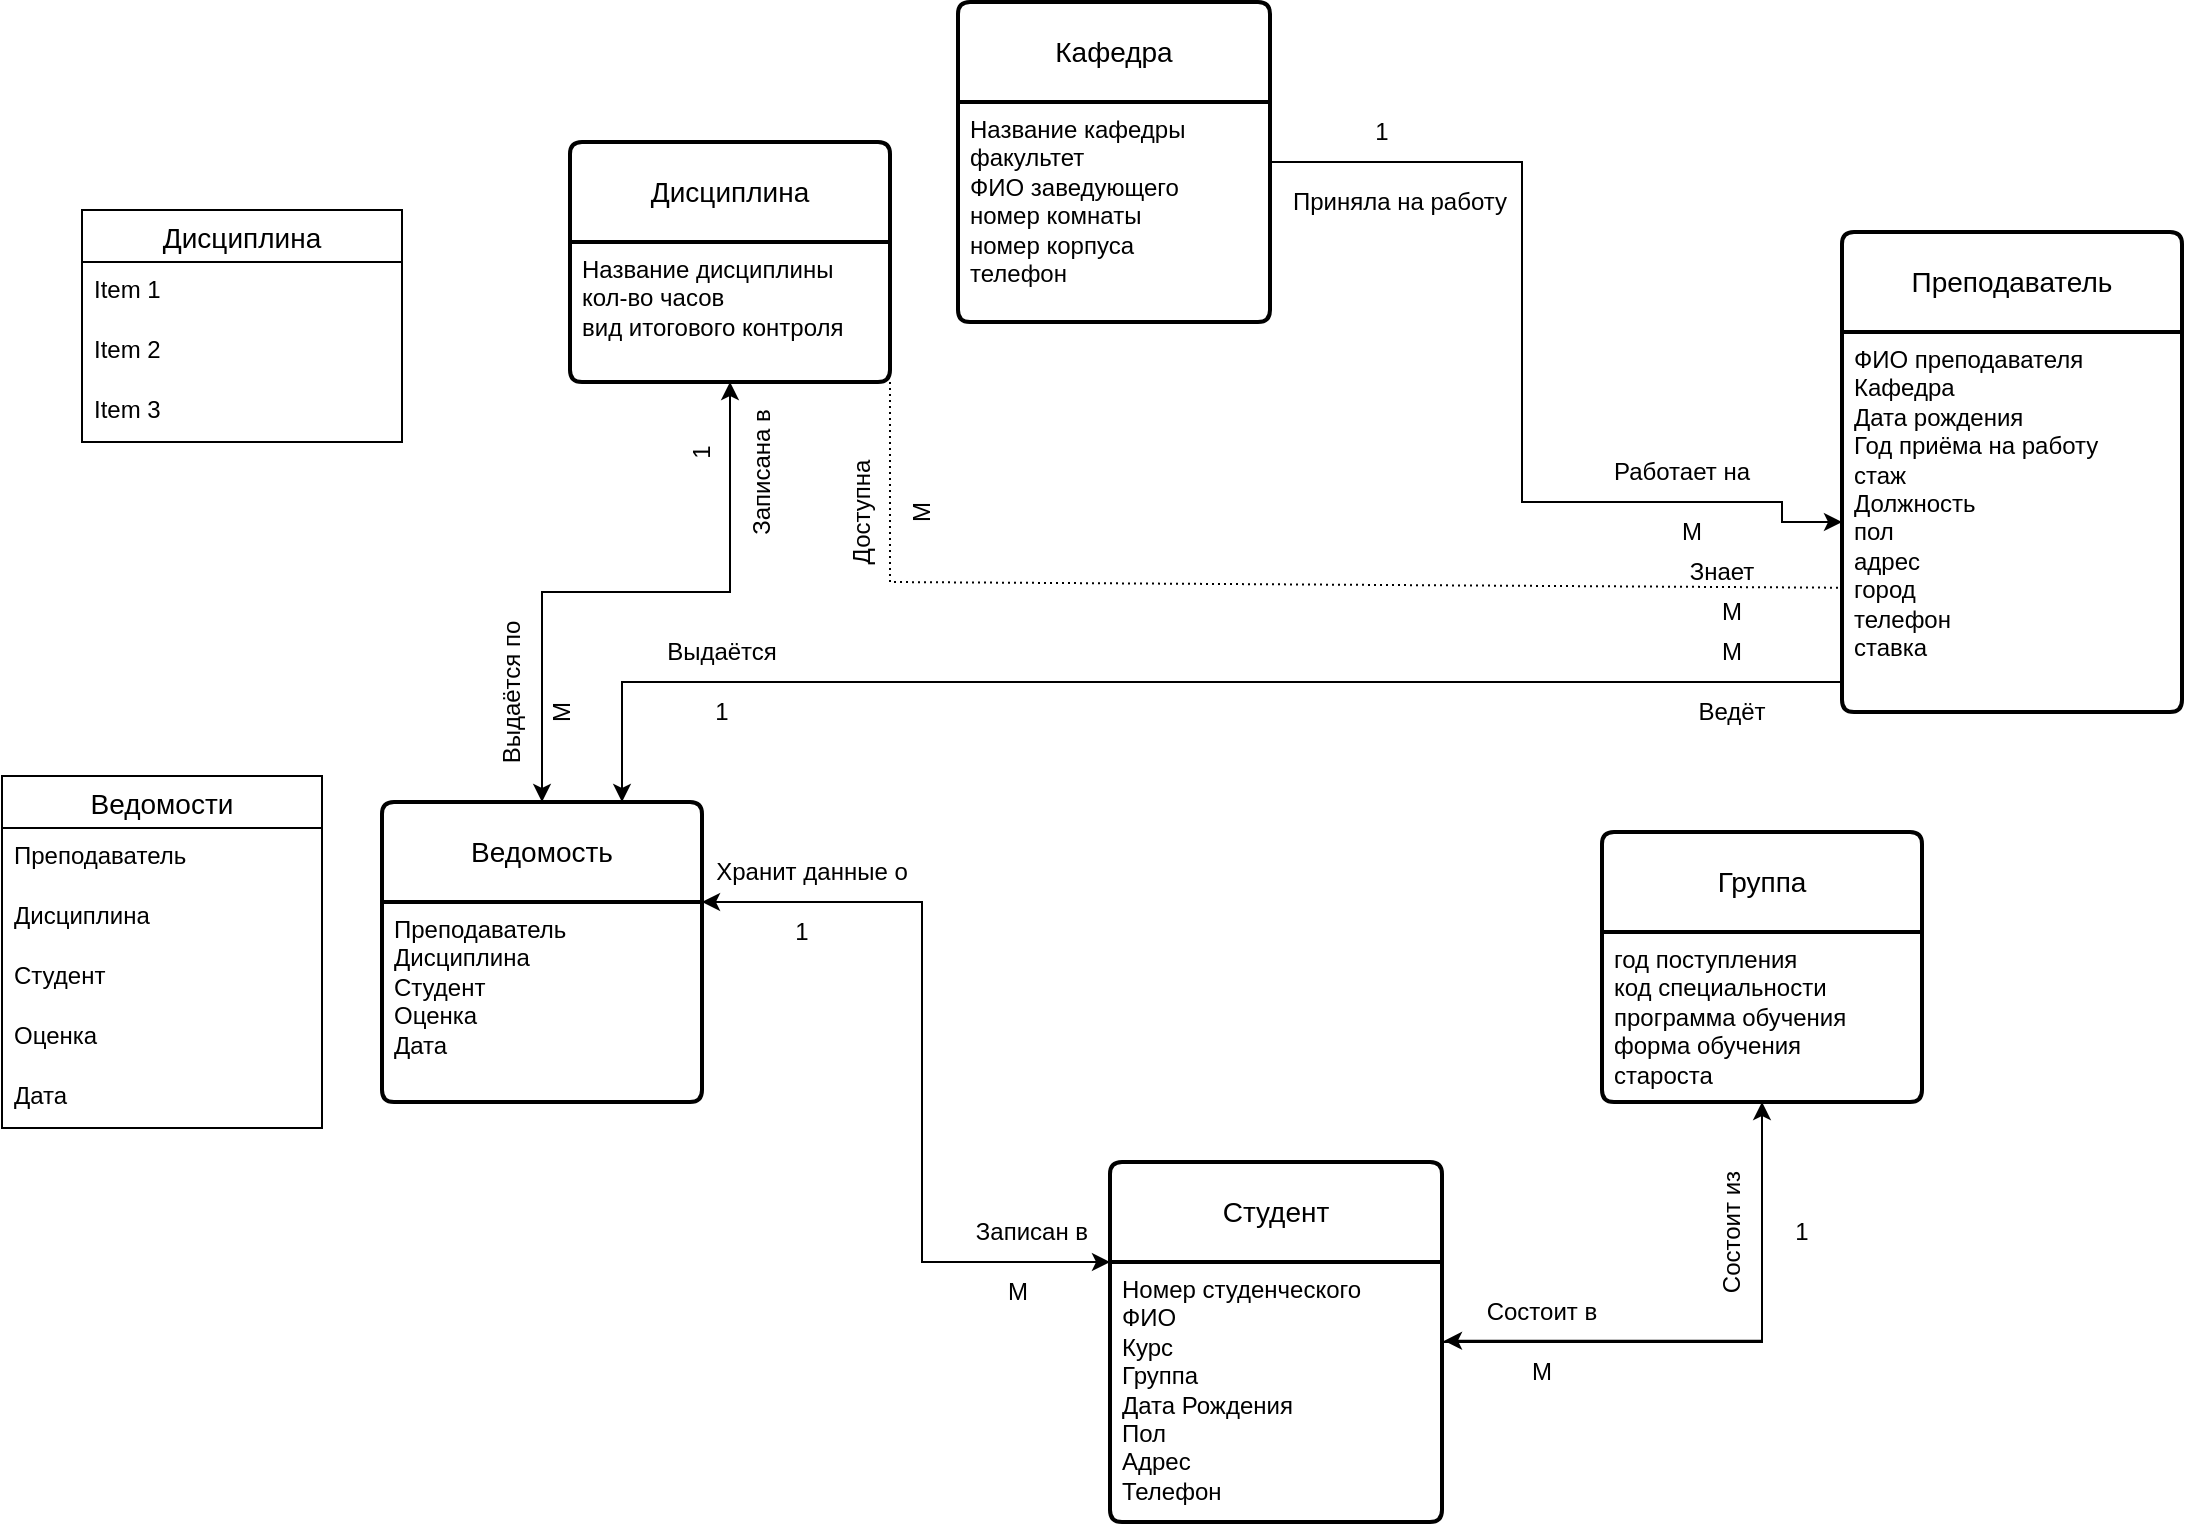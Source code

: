 <mxfile version="21.3.5" type="github" pages="2">
  <diagram name="Страница 1" id="9wwhK91GliaIkrRcYlGO">
    <mxGraphModel dx="1877" dy="534" grid="1" gridSize="10" guides="1" tooltips="1" connect="1" arrows="1" fold="1" page="1" pageScale="1" pageWidth="827" pageHeight="1169" math="0" shadow="0">
      <root>
        <mxCell id="0" />
        <mxCell id="1" parent="0" />
        <mxCell id="qapMyjUpP5S1gtF-CA2f-28" value="Дисциплина" style="swimlane;childLayout=stackLayout;horizontal=1;startSize=50;horizontalStack=0;rounded=1;fontSize=14;fontStyle=0;strokeWidth=2;resizeParent=0;resizeLast=1;shadow=0;dashed=0;align=center;arcSize=4;whiteSpace=wrap;html=1;" parent="1" vertex="1">
          <mxGeometry x="64" y="180" width="160" height="120" as="geometry" />
        </mxCell>
        <mxCell id="qapMyjUpP5S1gtF-CA2f-29" value="Название дисциплины&lt;br&gt;кол-во часов&lt;br&gt;вид итогового контроля" style="align=left;strokeColor=none;fillColor=none;spacingLeft=4;fontSize=12;verticalAlign=top;resizable=0;rotatable=0;part=1;html=1;" parent="qapMyjUpP5S1gtF-CA2f-28" vertex="1">
          <mxGeometry y="50" width="160" height="70" as="geometry" />
        </mxCell>
        <mxCell id="msiD0pPPhH_v7Z8pa6ig-7" style="edgeStyle=orthogonalEdgeStyle;rounded=0;orthogonalLoop=1;jettySize=auto;html=1;exitX=1;exitY=0;exitDx=0;exitDy=0;entryX=1;entryY=0;entryDx=0;entryDy=0;" parent="qapMyjUpP5S1gtF-CA2f-28" source="qapMyjUpP5S1gtF-CA2f-29" target="qapMyjUpP5S1gtF-CA2f-29" edge="1">
          <mxGeometry relative="1" as="geometry" />
        </mxCell>
        <mxCell id="qapMyjUpP5S1gtF-CA2f-67" style="edgeStyle=orthogonalEdgeStyle;rounded=0;orthogonalLoop=1;jettySize=auto;html=1;entryX=0;entryY=0.5;entryDx=0;entryDy=0;" parent="1" source="qapMyjUpP5S1gtF-CA2f-30" target="qapMyjUpP5S1gtF-CA2f-33" edge="1">
          <mxGeometry relative="1" as="geometry">
            <Array as="points">
              <mxPoint x="540" y="190" />
              <mxPoint x="540" y="360" />
              <mxPoint x="670" y="360" />
            </Array>
          </mxGeometry>
        </mxCell>
        <mxCell id="qapMyjUpP5S1gtF-CA2f-30" value="Кафедра" style="swimlane;childLayout=stackLayout;horizontal=1;startSize=50;horizontalStack=0;rounded=1;fontSize=14;fontStyle=0;strokeWidth=2;resizeParent=0;resizeLast=1;shadow=0;dashed=0;align=center;arcSize=4;whiteSpace=wrap;html=1;" parent="1" vertex="1">
          <mxGeometry x="258" y="110" width="156" height="160" as="geometry" />
        </mxCell>
        <mxCell id="qapMyjUpP5S1gtF-CA2f-31" value="Название кафедры&lt;br&gt;факультет&lt;br&gt;ФИО заведующего&lt;br&gt;номер комнаты&lt;br&gt;номер корпуса&lt;br&gt;телефон" style="align=left;strokeColor=none;fillColor=none;spacingLeft=4;fontSize=12;verticalAlign=top;resizable=0;rotatable=0;part=1;html=1;" parent="qapMyjUpP5S1gtF-CA2f-30" vertex="1">
          <mxGeometry y="50" width="156" height="110" as="geometry" />
        </mxCell>
        <mxCell id="qapMyjUpP5S1gtF-CA2f-76" style="edgeStyle=orthogonalEdgeStyle;rounded=0;orthogonalLoop=1;jettySize=auto;html=1;entryX=0.75;entryY=0;entryDx=0;entryDy=0;" parent="1" source="qapMyjUpP5S1gtF-CA2f-32" target="qapMyjUpP5S1gtF-CA2f-34" edge="1">
          <mxGeometry relative="1" as="geometry">
            <Array as="points">
              <mxPoint x="90" y="450" />
            </Array>
          </mxGeometry>
        </mxCell>
        <mxCell id="qapMyjUpP5S1gtF-CA2f-32" value="Преподаватель" style="swimlane;childLayout=stackLayout;horizontal=1;startSize=50;horizontalStack=0;rounded=1;fontSize=14;fontStyle=0;strokeWidth=2;resizeParent=0;resizeLast=1;shadow=0;dashed=0;align=center;arcSize=4;whiteSpace=wrap;html=1;" parent="1" vertex="1">
          <mxGeometry x="700" y="225" width="170" height="240" as="geometry" />
        </mxCell>
        <mxCell id="qapMyjUpP5S1gtF-CA2f-33" value="ФИО преподавателя&lt;br&gt;Кафедра&lt;br&gt;Дата рождения&lt;br&gt;Год приёма на работу&lt;br&gt;стаж&lt;br&gt;Должность&lt;br&gt;пол&lt;br&gt;адрес&lt;br&gt;город&lt;br&gt;телефон&lt;br&gt;ставка" style="align=left;strokeColor=none;fillColor=none;spacingLeft=4;fontSize=12;verticalAlign=top;resizable=0;rotatable=0;part=1;html=1;" parent="qapMyjUpP5S1gtF-CA2f-32" vertex="1">
          <mxGeometry y="50" width="170" height="190" as="geometry" />
        </mxCell>
        <mxCell id="qapMyjUpP5S1gtF-CA2f-64" style="edgeStyle=orthogonalEdgeStyle;rounded=0;orthogonalLoop=1;jettySize=auto;html=1;exitX=0.5;exitY=0;exitDx=0;exitDy=0;entryX=0.5;entryY=1;entryDx=0;entryDy=0;" parent="1" source="qapMyjUpP5S1gtF-CA2f-34" target="qapMyjUpP5S1gtF-CA2f-29" edge="1">
          <mxGeometry relative="1" as="geometry">
            <mxPoint x="160.0" y="380" as="targetPoint" />
          </mxGeometry>
        </mxCell>
        <mxCell id="qapMyjUpP5S1gtF-CA2f-34" value="Ведомость" style="swimlane;childLayout=stackLayout;horizontal=1;startSize=50;horizontalStack=0;rounded=1;fontSize=14;fontStyle=0;strokeWidth=2;resizeParent=0;resizeLast=1;shadow=0;dashed=0;align=center;arcSize=4;whiteSpace=wrap;html=1;" parent="1" vertex="1">
          <mxGeometry x="-30" y="510" width="160" height="150" as="geometry" />
        </mxCell>
        <mxCell id="qapMyjUpP5S1gtF-CA2f-35" value="Преподаватель&lt;br&gt;Дисциплина&lt;br&gt;Студент&lt;br&gt;Оценка&lt;br&gt;Дата" style="align=left;strokeColor=none;fillColor=none;spacingLeft=4;fontSize=12;verticalAlign=top;resizable=0;rotatable=0;part=1;html=1;" parent="qapMyjUpP5S1gtF-CA2f-34" vertex="1">
          <mxGeometry y="50" width="160" height="100" as="geometry" />
        </mxCell>
        <mxCell id="qapMyjUpP5S1gtF-CA2f-44" style="edgeStyle=orthogonalEdgeStyle;rounded=0;orthogonalLoop=1;jettySize=auto;html=1;entryX=0.5;entryY=1;entryDx=0;entryDy=0;" parent="1" source="qapMyjUpP5S1gtF-CA2f-36" target="qapMyjUpP5S1gtF-CA2f-39" edge="1">
          <mxGeometry relative="1" as="geometry" />
        </mxCell>
        <mxCell id="qapMyjUpP5S1gtF-CA2f-52" style="edgeStyle=orthogonalEdgeStyle;rounded=0;orthogonalLoop=1;jettySize=auto;html=1;exitX=0;exitY=0.25;exitDx=0;exitDy=0;entryX=1;entryY=0;entryDx=0;entryDy=0;" parent="1" source="qapMyjUpP5S1gtF-CA2f-36" target="qapMyjUpP5S1gtF-CA2f-35" edge="1">
          <mxGeometry relative="1" as="geometry">
            <mxPoint x="250" y="580" as="targetPoint" />
            <Array as="points">
              <mxPoint x="334" y="740" />
              <mxPoint x="240" y="740" />
              <mxPoint x="240" y="560" />
            </Array>
          </mxGeometry>
        </mxCell>
        <mxCell id="qapMyjUpP5S1gtF-CA2f-36" value="Студент" style="swimlane;childLayout=stackLayout;horizontal=1;startSize=50;horizontalStack=0;rounded=1;fontSize=14;fontStyle=0;strokeWidth=2;resizeParent=0;resizeLast=1;shadow=0;dashed=0;align=center;arcSize=4;whiteSpace=wrap;html=1;" parent="1" vertex="1">
          <mxGeometry x="334" y="690" width="166" height="180" as="geometry" />
        </mxCell>
        <mxCell id="qapMyjUpP5S1gtF-CA2f-37" value="Номер студенческого&lt;br&gt;ФИО&lt;br&gt;Курс&lt;br&gt;Группа&lt;br&gt;Дата Рождения&lt;br&gt;Пол&lt;br&gt;Адрес&lt;br&gt;Телефон" style="align=left;strokeColor=none;fillColor=none;spacingLeft=4;fontSize=12;verticalAlign=top;resizable=0;rotatable=0;part=1;html=1;" parent="qapMyjUpP5S1gtF-CA2f-36" vertex="1">
          <mxGeometry y="50" width="166" height="130" as="geometry" />
        </mxCell>
        <mxCell id="qapMyjUpP5S1gtF-CA2f-38" value="Группа" style="swimlane;childLayout=stackLayout;horizontal=1;startSize=50;horizontalStack=0;rounded=1;fontSize=14;fontStyle=0;strokeWidth=2;resizeParent=0;resizeLast=1;shadow=0;dashed=0;align=center;arcSize=4;whiteSpace=wrap;html=1;" parent="1" vertex="1">
          <mxGeometry x="580" y="525" width="160" height="135" as="geometry" />
        </mxCell>
        <mxCell id="qapMyjUpP5S1gtF-CA2f-39" value="год поступления&lt;br&gt;код специальности&lt;br&gt;программа обучения&lt;br&gt;форма обучения&lt;br&gt;староста" style="align=left;strokeColor=none;fillColor=none;spacingLeft=4;fontSize=12;verticalAlign=top;resizable=0;rotatable=0;part=1;html=1;" parent="qapMyjUpP5S1gtF-CA2f-38" vertex="1">
          <mxGeometry y="50" width="160" height="85" as="geometry" />
        </mxCell>
        <mxCell id="qapMyjUpP5S1gtF-CA2f-45" value="Состоит в" style="text;strokeColor=none;align=center;fillColor=none;html=1;verticalAlign=middle;whiteSpace=wrap;rounded=0;" parent="1" vertex="1">
          <mxGeometry x="520" y="750" width="60" height="30" as="geometry" />
        </mxCell>
        <mxCell id="qapMyjUpP5S1gtF-CA2f-47" value="М" style="text;strokeColor=none;align=center;fillColor=none;html=1;verticalAlign=middle;whiteSpace=wrap;rounded=0;" parent="1" vertex="1">
          <mxGeometry x="520" y="780" width="60" height="30" as="geometry" />
        </mxCell>
        <mxCell id="qapMyjUpP5S1gtF-CA2f-48" style="edgeStyle=orthogonalEdgeStyle;rounded=0;orthogonalLoop=1;jettySize=auto;html=1;exitX=0.5;exitY=1;exitDx=0;exitDy=0;entryX=1.006;entryY=0.303;entryDx=0;entryDy=0;entryPerimeter=0;" parent="1" source="qapMyjUpP5S1gtF-CA2f-39" target="qapMyjUpP5S1gtF-CA2f-37" edge="1">
          <mxGeometry relative="1" as="geometry" />
        </mxCell>
        <mxCell id="qapMyjUpP5S1gtF-CA2f-49" value="Состоит из" style="text;strokeColor=none;align=center;fillColor=none;html=1;verticalAlign=middle;whiteSpace=wrap;rounded=0;rotation=270;" parent="1" vertex="1">
          <mxGeometry x="610" y="710" width="70" height="30" as="geometry" />
        </mxCell>
        <mxCell id="qapMyjUpP5S1gtF-CA2f-50" value="1" style="text;strokeColor=none;align=center;fillColor=none;html=1;verticalAlign=middle;whiteSpace=wrap;rounded=0;" parent="1" vertex="1">
          <mxGeometry x="650" y="710" width="60" height="30" as="geometry" />
        </mxCell>
        <mxCell id="qapMyjUpP5S1gtF-CA2f-54" style="edgeStyle=orthogonalEdgeStyle;rounded=0;orthogonalLoop=1;jettySize=auto;html=1;exitX=1;exitY=0;exitDx=0;exitDy=0;entryX=0;entryY=0;entryDx=0;entryDy=0;" parent="1" source="qapMyjUpP5S1gtF-CA2f-35" target="qapMyjUpP5S1gtF-CA2f-37" edge="1">
          <mxGeometry relative="1" as="geometry">
            <Array as="points">
              <mxPoint x="240" y="560" />
              <mxPoint x="240" y="740" />
            </Array>
          </mxGeometry>
        </mxCell>
        <mxCell id="qapMyjUpP5S1gtF-CA2f-57" value="Записан в" style="text;strokeColor=none;align=center;fillColor=none;html=1;verticalAlign=middle;whiteSpace=wrap;rounded=0;" parent="1" vertex="1">
          <mxGeometry x="240" y="710" width="110" height="30" as="geometry" />
        </mxCell>
        <mxCell id="qapMyjUpP5S1gtF-CA2f-58" value="1" style="text;strokeColor=none;align=center;fillColor=none;html=1;verticalAlign=middle;whiteSpace=wrap;rounded=0;" parent="1" vertex="1">
          <mxGeometry x="150" y="560" width="60" height="30" as="geometry" />
        </mxCell>
        <mxCell id="qapMyjUpP5S1gtF-CA2f-59" value="Хранит данные о" style="text;strokeColor=none;align=center;fillColor=none;html=1;verticalAlign=middle;whiteSpace=wrap;rounded=0;" parent="1" vertex="1">
          <mxGeometry x="130" y="530" width="110" height="30" as="geometry" />
        </mxCell>
        <mxCell id="qapMyjUpP5S1gtF-CA2f-61" value="М" style="text;strokeColor=none;align=center;fillColor=none;html=1;verticalAlign=middle;whiteSpace=wrap;rounded=0;" parent="1" vertex="1">
          <mxGeometry x="258" y="740" width="60" height="30" as="geometry" />
        </mxCell>
        <mxCell id="qapMyjUpP5S1gtF-CA2f-62" style="edgeStyle=orthogonalEdgeStyle;rounded=0;orthogonalLoop=1;jettySize=auto;html=1;entryX=0.5;entryY=0;entryDx=0;entryDy=0;" parent="1" source="qapMyjUpP5S1gtF-CA2f-29" target="qapMyjUpP5S1gtF-CA2f-34" edge="1">
          <mxGeometry relative="1" as="geometry" />
        </mxCell>
        <mxCell id="qapMyjUpP5S1gtF-CA2f-65" value="Выдаётся по" style="text;strokeColor=none;align=center;fillColor=none;html=1;verticalAlign=middle;whiteSpace=wrap;rounded=0;rotation=270;" parent="1" vertex="1">
          <mxGeometry x="-10" y="440" width="90" height="30" as="geometry" />
        </mxCell>
        <mxCell id="qapMyjUpP5S1gtF-CA2f-66" value="Записана в" style="text;strokeColor=none;align=center;fillColor=none;html=1;verticalAlign=middle;whiteSpace=wrap;rounded=0;rotation=270;" parent="1" vertex="1">
          <mxGeometry x="120" y="330" width="80" height="30" as="geometry" />
        </mxCell>
        <mxCell id="qapMyjUpP5S1gtF-CA2f-69" value="Работает на" style="text;strokeColor=none;align=center;fillColor=none;html=1;verticalAlign=middle;whiteSpace=wrap;rounded=0;" parent="1" vertex="1">
          <mxGeometry x="570" y="330" width="100" height="30" as="geometry" />
        </mxCell>
        <mxCell id="qapMyjUpP5S1gtF-CA2f-72" value="Знает" style="text;strokeColor=none;align=center;fillColor=none;html=1;verticalAlign=middle;whiteSpace=wrap;rounded=0;rotation=0;" parent="1" vertex="1">
          <mxGeometry x="605" y="380" width="70" height="30" as="geometry" />
        </mxCell>
        <mxCell id="qapMyjUpP5S1gtF-CA2f-74" value="Приняла на работу" style="text;strokeColor=none;align=center;fillColor=none;html=1;verticalAlign=middle;whiteSpace=wrap;rounded=0;" parent="1" vertex="1">
          <mxGeometry x="414" y="195" width="130" height="30" as="geometry" />
        </mxCell>
        <mxCell id="qapMyjUpP5S1gtF-CA2f-80" value="Ведёт" style="text;strokeColor=none;align=center;fillColor=none;html=1;verticalAlign=middle;whiteSpace=wrap;rounded=0;" parent="1" vertex="1">
          <mxGeometry x="595" y="450" width="100" height="30" as="geometry" />
        </mxCell>
        <mxCell id="qapMyjUpP5S1gtF-CA2f-73" value="Доступна" style="text;strokeColor=none;align=center;fillColor=none;html=1;verticalAlign=middle;whiteSpace=wrap;rounded=0;rotation=270;" parent="1" vertex="1">
          <mxGeometry x="170" y="350" width="80" height="30" as="geometry" />
        </mxCell>
        <mxCell id="msiD0pPPhH_v7Z8pa6ig-3" value="" style="endArrow=none;html=1;rounded=0;dashed=1;dashPattern=1 2;entryX=0.004;entryY=0.673;entryDx=0;entryDy=0;exitX=1;exitY=1;exitDx=0;exitDy=0;entryPerimeter=0;" parent="1" source="qapMyjUpP5S1gtF-CA2f-29" target="qapMyjUpP5S1gtF-CA2f-33" edge="1">
          <mxGeometry relative="1" as="geometry">
            <mxPoint x="220" y="418" as="sourcePoint" />
            <mxPoint x="470" y="410" as="targetPoint" />
            <Array as="points">
              <mxPoint x="224" y="400" />
            </Array>
          </mxGeometry>
        </mxCell>
        <mxCell id="qapMyjUpP5S1gtF-CA2f-77" value="Выдаётся" style="text;strokeColor=none;align=center;fillColor=none;html=1;verticalAlign=middle;whiteSpace=wrap;rounded=0;" parent="1" vertex="1">
          <mxGeometry x="110" y="420" width="60" height="30" as="geometry" />
        </mxCell>
        <mxCell id="msiD0pPPhH_v7Z8pa6ig-8" value="1" style="text;html=1;strokeColor=none;fillColor=none;align=center;verticalAlign=middle;whiteSpace=wrap;rounded=0;rotation=270;" parent="1" vertex="1">
          <mxGeometry x="100" y="320" width="60" height="30" as="geometry" />
        </mxCell>
        <mxCell id="msiD0pPPhH_v7Z8pa6ig-9" value="М" style="text;html=1;strokeColor=none;fillColor=none;align=center;verticalAlign=middle;whiteSpace=wrap;rounded=0;rotation=270;" parent="1" vertex="1">
          <mxGeometry x="30" y="450" width="60" height="30" as="geometry" />
        </mxCell>
        <mxCell id="msiD0pPPhH_v7Z8pa6ig-10" value="М" style="text;html=1;strokeColor=none;fillColor=none;align=center;verticalAlign=middle;whiteSpace=wrap;rounded=0;rotation=270;" parent="1" vertex="1">
          <mxGeometry x="210" y="350" width="60" height="30" as="geometry" />
        </mxCell>
        <mxCell id="msiD0pPPhH_v7Z8pa6ig-11" value="М" style="text;html=1;strokeColor=none;fillColor=none;align=center;verticalAlign=middle;whiteSpace=wrap;rounded=0;" parent="1" vertex="1">
          <mxGeometry x="615" y="400" width="60" height="30" as="geometry" />
        </mxCell>
        <mxCell id="msiD0pPPhH_v7Z8pa6ig-13" value="1" style="text;html=1;strokeColor=none;fillColor=none;align=center;verticalAlign=middle;whiteSpace=wrap;rounded=0;" parent="1" vertex="1">
          <mxGeometry x="110" y="450" width="60" height="30" as="geometry" />
        </mxCell>
        <mxCell id="msiD0pPPhH_v7Z8pa6ig-14" value="М" style="text;html=1;strokeColor=none;fillColor=none;align=center;verticalAlign=middle;whiteSpace=wrap;rounded=0;" parent="1" vertex="1">
          <mxGeometry x="615" y="420" width="60" height="30" as="geometry" />
        </mxCell>
        <mxCell id="msiD0pPPhH_v7Z8pa6ig-16" value="1" style="text;html=1;strokeColor=none;fillColor=none;align=center;verticalAlign=middle;whiteSpace=wrap;rounded=0;" parent="1" vertex="1">
          <mxGeometry x="440" y="160" width="60" height="30" as="geometry" />
        </mxCell>
        <mxCell id="msiD0pPPhH_v7Z8pa6ig-17" value="М" style="text;html=1;strokeColor=none;fillColor=none;align=center;verticalAlign=middle;whiteSpace=wrap;rounded=0;" parent="1" vertex="1">
          <mxGeometry x="595" y="360" width="60" height="30" as="geometry" />
        </mxCell>
        <mxCell id="q0WOfFYuhFYI3F-BjlvY-1" value="Ведомости" style="swimlane;fontStyle=0;childLayout=stackLayout;horizontal=1;startSize=26;horizontalStack=0;resizeParent=1;resizeParentMax=0;resizeLast=0;collapsible=1;marginBottom=0;align=center;fontSize=14;" vertex="1" parent="1">
          <mxGeometry x="-220" y="497" width="160" height="176" as="geometry" />
        </mxCell>
        <mxCell id="q0WOfFYuhFYI3F-BjlvY-2" value="Преподаватель" style="text;strokeColor=none;fillColor=none;spacingLeft=4;spacingRight=4;overflow=hidden;rotatable=0;points=[[0,0.5],[1,0.5]];portConstraint=eastwest;fontSize=12;whiteSpace=wrap;html=1;" vertex="1" parent="q0WOfFYuhFYI3F-BjlvY-1">
          <mxGeometry y="26" width="160" height="30" as="geometry" />
        </mxCell>
        <mxCell id="q0WOfFYuhFYI3F-BjlvY-3" value="Дисциплина" style="text;strokeColor=none;fillColor=none;spacingLeft=4;spacingRight=4;overflow=hidden;rotatable=0;points=[[0,0.5],[1,0.5]];portConstraint=eastwest;fontSize=12;whiteSpace=wrap;html=1;" vertex="1" parent="q0WOfFYuhFYI3F-BjlvY-1">
          <mxGeometry y="56" width="160" height="30" as="geometry" />
        </mxCell>
        <mxCell id="q0WOfFYuhFYI3F-BjlvY-4" value="Студент" style="text;strokeColor=none;fillColor=none;spacingLeft=4;spacingRight=4;overflow=hidden;rotatable=0;points=[[0,0.5],[1,0.5]];portConstraint=eastwest;fontSize=12;whiteSpace=wrap;html=1;" vertex="1" parent="q0WOfFYuhFYI3F-BjlvY-1">
          <mxGeometry y="86" width="160" height="30" as="geometry" />
        </mxCell>
        <mxCell id="q0WOfFYuhFYI3F-BjlvY-5" value="Оценка" style="text;strokeColor=none;fillColor=none;spacingLeft=4;spacingRight=4;overflow=hidden;rotatable=0;points=[[0,0.5],[1,0.5]];portConstraint=eastwest;fontSize=12;whiteSpace=wrap;html=1;" vertex="1" parent="q0WOfFYuhFYI3F-BjlvY-1">
          <mxGeometry y="116" width="160" height="30" as="geometry" />
        </mxCell>
        <mxCell id="q0WOfFYuhFYI3F-BjlvY-6" value="Дата" style="text;strokeColor=none;fillColor=none;spacingLeft=4;spacingRight=4;overflow=hidden;rotatable=0;points=[[0,0.5],[1,0.5]];portConstraint=eastwest;fontSize=12;whiteSpace=wrap;html=1;" vertex="1" parent="q0WOfFYuhFYI3F-BjlvY-1">
          <mxGeometry y="146" width="160" height="30" as="geometry" />
        </mxCell>
        <mxCell id="q0WOfFYuhFYI3F-BjlvY-7" value="Дисциплина" style="swimlane;fontStyle=0;childLayout=stackLayout;horizontal=1;startSize=26;horizontalStack=0;resizeParent=1;resizeParentMax=0;resizeLast=0;collapsible=1;marginBottom=0;align=center;fontSize=14;" vertex="1" parent="1">
          <mxGeometry x="-180" y="214" width="160" height="116" as="geometry" />
        </mxCell>
        <mxCell id="q0WOfFYuhFYI3F-BjlvY-8" value="Item 1" style="text;strokeColor=none;fillColor=none;spacingLeft=4;spacingRight=4;overflow=hidden;rotatable=0;points=[[0,0.5],[1,0.5]];portConstraint=eastwest;fontSize=12;whiteSpace=wrap;html=1;" vertex="1" parent="q0WOfFYuhFYI3F-BjlvY-7">
          <mxGeometry y="26" width="160" height="30" as="geometry" />
        </mxCell>
        <mxCell id="q0WOfFYuhFYI3F-BjlvY-9" value="Item 2" style="text;strokeColor=none;fillColor=none;spacingLeft=4;spacingRight=4;overflow=hidden;rotatable=0;points=[[0,0.5],[1,0.5]];portConstraint=eastwest;fontSize=12;whiteSpace=wrap;html=1;" vertex="1" parent="q0WOfFYuhFYI3F-BjlvY-7">
          <mxGeometry y="56" width="160" height="30" as="geometry" />
        </mxCell>
        <mxCell id="q0WOfFYuhFYI3F-BjlvY-10" value="Item 3" style="text;strokeColor=none;fillColor=none;spacingLeft=4;spacingRight=4;overflow=hidden;rotatable=0;points=[[0,0.5],[1,0.5]];portConstraint=eastwest;fontSize=12;whiteSpace=wrap;html=1;" vertex="1" parent="q0WOfFYuhFYI3F-BjlvY-7">
          <mxGeometry y="86" width="160" height="30" as="geometry" />
        </mxCell>
      </root>
    </mxGraphModel>
  </diagram>
  <diagram id="mwEvJ0knUdoNnHsiQLMD" name="Страница 2">
    <mxGraphModel dx="1750" dy="890" grid="1" gridSize="10" guides="1" tooltips="1" connect="1" arrows="1" fold="1" page="1" pageScale="1" pageWidth="827" pageHeight="1169" math="0" shadow="0">
      <root>
        <mxCell id="0" />
        <mxCell id="1" parent="0" />
        <mxCell id="0xyqXFvbZRdJfBblDD45-14" value="Кафедры" style="shape=table;startSize=30;container=1;collapsible=1;childLayout=tableLayout;fixedRows=1;rowLines=0;fontStyle=1;align=center;resizeLast=1;html=1;" parent="1" vertex="1">
          <mxGeometry x="140" y="130" width="180" height="210" as="geometry" />
        </mxCell>
        <mxCell id="0xyqXFvbZRdJfBblDD45-15" value="" style="shape=tableRow;horizontal=0;startSize=0;swimlaneHead=0;swimlaneBody=0;fillColor=none;collapsible=0;dropTarget=0;points=[[0,0.5],[1,0.5]];portConstraint=eastwest;top=0;left=0;right=0;bottom=1;" parent="0xyqXFvbZRdJfBblDD45-14" vertex="1">
          <mxGeometry y="30" width="180" height="30" as="geometry" />
        </mxCell>
        <mxCell id="0xyqXFvbZRdJfBblDD45-16" value="PK" style="shape=partialRectangle;connectable=0;fillColor=none;top=0;left=0;bottom=0;right=0;fontStyle=1;overflow=hidden;whiteSpace=wrap;html=1;" parent="0xyqXFvbZRdJfBblDD45-15" vertex="1">
          <mxGeometry width="30" height="30" as="geometry">
            <mxRectangle width="30" height="30" as="alternateBounds" />
          </mxGeometry>
        </mxCell>
        <mxCell id="0xyqXFvbZRdJfBblDD45-17" value="Номер корпуса" style="shape=partialRectangle;connectable=0;fillColor=none;top=0;left=0;bottom=0;right=0;align=left;spacingLeft=6;fontStyle=5;overflow=hidden;whiteSpace=wrap;html=1;" parent="0xyqXFvbZRdJfBblDD45-15" vertex="1">
          <mxGeometry x="30" width="150" height="30" as="geometry">
            <mxRectangle width="150" height="30" as="alternateBounds" />
          </mxGeometry>
        </mxCell>
        <mxCell id="1oMEk-Cyd92wSIfGo5HY-2" value="" style="shape=tableRow;horizontal=0;startSize=0;swimlaneHead=0;swimlaneBody=0;fillColor=none;collapsible=0;dropTarget=0;points=[[0,0.5],[1,0.5]];portConstraint=eastwest;top=0;left=0;right=0;bottom=0;" parent="0xyqXFvbZRdJfBblDD45-14" vertex="1">
          <mxGeometry y="60" width="180" height="30" as="geometry" />
        </mxCell>
        <mxCell id="1oMEk-Cyd92wSIfGo5HY-3" value="" style="shape=partialRectangle;connectable=0;fillColor=none;top=0;left=0;bottom=0;right=0;editable=1;overflow=hidden;" parent="1oMEk-Cyd92wSIfGo5HY-2" vertex="1">
          <mxGeometry width="30" height="30" as="geometry">
            <mxRectangle width="30" height="30" as="alternateBounds" />
          </mxGeometry>
        </mxCell>
        <mxCell id="1oMEk-Cyd92wSIfGo5HY-4" value="ID кафедры" style="shape=partialRectangle;connectable=0;fillColor=none;top=0;left=0;bottom=0;right=0;align=left;spacingLeft=6;overflow=hidden;" parent="1oMEk-Cyd92wSIfGo5HY-2" vertex="1">
          <mxGeometry x="30" width="150" height="30" as="geometry">
            <mxRectangle width="150" height="30" as="alternateBounds" />
          </mxGeometry>
        </mxCell>
        <mxCell id="0xyqXFvbZRdJfBblDD45-18" value="" style="shape=tableRow;horizontal=0;startSize=0;swimlaneHead=0;swimlaneBody=0;fillColor=none;collapsible=0;dropTarget=0;points=[[0,0.5],[1,0.5]];portConstraint=eastwest;top=0;left=0;right=0;bottom=0;" parent="0xyqXFvbZRdJfBblDD45-14" vertex="1">
          <mxGeometry y="90" width="180" height="30" as="geometry" />
        </mxCell>
        <mxCell id="0xyqXFvbZRdJfBblDD45-19" value="" style="shape=partialRectangle;connectable=0;fillColor=none;top=0;left=0;bottom=0;right=0;editable=1;overflow=hidden;whiteSpace=wrap;html=1;" parent="0xyqXFvbZRdJfBblDD45-18" vertex="1">
          <mxGeometry width="30" height="30" as="geometry">
            <mxRectangle width="30" height="30" as="alternateBounds" />
          </mxGeometry>
        </mxCell>
        <mxCell id="0xyqXFvbZRdJfBblDD45-20" value="Название кафедры" style="shape=partialRectangle;connectable=0;fillColor=none;top=0;left=0;bottom=0;right=0;align=left;spacingLeft=6;overflow=hidden;whiteSpace=wrap;html=1;" parent="0xyqXFvbZRdJfBblDD45-18" vertex="1">
          <mxGeometry x="30" width="150" height="30" as="geometry">
            <mxRectangle width="150" height="30" as="alternateBounds" />
          </mxGeometry>
        </mxCell>
        <mxCell id="0xyqXFvbZRdJfBblDD45-21" value="" style="shape=tableRow;horizontal=0;startSize=0;swimlaneHead=0;swimlaneBody=0;fillColor=none;collapsible=0;dropTarget=0;points=[[0,0.5],[1,0.5]];portConstraint=eastwest;top=0;left=0;right=0;bottom=0;" parent="0xyqXFvbZRdJfBblDD45-14" vertex="1">
          <mxGeometry y="120" width="180" height="30" as="geometry" />
        </mxCell>
        <mxCell id="0xyqXFvbZRdJfBblDD45-22" value="" style="shape=partialRectangle;connectable=0;fillColor=none;top=0;left=0;bottom=0;right=0;editable=1;overflow=hidden;whiteSpace=wrap;html=1;" parent="0xyqXFvbZRdJfBblDD45-21" vertex="1">
          <mxGeometry width="30" height="30" as="geometry">
            <mxRectangle width="30" height="30" as="alternateBounds" />
          </mxGeometry>
        </mxCell>
        <mxCell id="0xyqXFvbZRdJfBblDD45-23" value="Факультет" style="shape=partialRectangle;connectable=0;fillColor=none;top=0;left=0;bottom=0;right=0;align=left;spacingLeft=6;overflow=hidden;whiteSpace=wrap;html=1;" parent="0xyqXFvbZRdJfBblDD45-21" vertex="1">
          <mxGeometry x="30" width="150" height="30" as="geometry">
            <mxRectangle width="150" height="30" as="alternateBounds" />
          </mxGeometry>
        </mxCell>
        <mxCell id="0xyqXFvbZRdJfBblDD45-24" value="" style="shape=tableRow;horizontal=0;startSize=0;swimlaneHead=0;swimlaneBody=0;fillColor=none;collapsible=0;dropTarget=0;points=[[0,0.5],[1,0.5]];portConstraint=eastwest;top=0;left=0;right=0;bottom=0;" parent="0xyqXFvbZRdJfBblDD45-14" vertex="1">
          <mxGeometry y="150" width="180" height="30" as="geometry" />
        </mxCell>
        <mxCell id="0xyqXFvbZRdJfBblDD45-25" value="" style="shape=partialRectangle;connectable=0;fillColor=none;top=0;left=0;bottom=0;right=0;editable=1;overflow=hidden;whiteSpace=wrap;html=1;" parent="0xyqXFvbZRdJfBblDD45-24" vertex="1">
          <mxGeometry width="30" height="30" as="geometry">
            <mxRectangle width="30" height="30" as="alternateBounds" />
          </mxGeometry>
        </mxCell>
        <mxCell id="0xyqXFvbZRdJfBblDD45-26" value="Номер комнаты" style="shape=partialRectangle;connectable=0;fillColor=none;top=0;left=0;bottom=0;right=0;align=left;spacingLeft=6;overflow=hidden;whiteSpace=wrap;html=1;" parent="0xyqXFvbZRdJfBblDD45-24" vertex="1">
          <mxGeometry x="30" width="150" height="30" as="geometry">
            <mxRectangle width="150" height="30" as="alternateBounds" />
          </mxGeometry>
        </mxCell>
        <mxCell id="1oMEk-Cyd92wSIfGo5HY-6" value="" style="shape=tableRow;horizontal=0;startSize=0;swimlaneHead=0;swimlaneBody=0;fillColor=none;collapsible=0;dropTarget=0;points=[[0,0.5],[1,0.5]];portConstraint=eastwest;top=0;left=0;right=0;bottom=0;" parent="0xyqXFvbZRdJfBblDD45-14" vertex="1">
          <mxGeometry y="180" width="180" height="30" as="geometry" />
        </mxCell>
        <mxCell id="1oMEk-Cyd92wSIfGo5HY-7" value="" style="shape=partialRectangle;connectable=0;fillColor=none;top=0;left=0;bottom=0;right=0;editable=1;overflow=hidden;" parent="1oMEk-Cyd92wSIfGo5HY-6" vertex="1">
          <mxGeometry width="30" height="30" as="geometry">
            <mxRectangle width="30" height="30" as="alternateBounds" />
          </mxGeometry>
        </mxCell>
        <mxCell id="1oMEk-Cyd92wSIfGo5HY-8" value="Телефон" style="shape=partialRectangle;connectable=0;fillColor=none;top=0;left=0;bottom=0;right=0;align=left;spacingLeft=6;overflow=hidden;" parent="1oMEk-Cyd92wSIfGo5HY-6" vertex="1">
          <mxGeometry x="30" width="150" height="30" as="geometry">
            <mxRectangle width="150" height="30" as="alternateBounds" />
          </mxGeometry>
        </mxCell>
        <mxCell id="1oMEk-Cyd92wSIfGo5HY-9" value="Преподаватели" style="shape=table;startSize=30;container=1;collapsible=1;childLayout=tableLayout;fixedRows=1;rowLines=0;fontStyle=1;align=center;resizeLast=1;html=1;" parent="1" vertex="1">
          <mxGeometry x="480" y="130" width="180" height="390" as="geometry" />
        </mxCell>
        <mxCell id="1oMEk-Cyd92wSIfGo5HY-10" value="" style="shape=tableRow;horizontal=0;startSize=0;swimlaneHead=0;swimlaneBody=0;fillColor=none;collapsible=0;dropTarget=0;points=[[0,0.5],[1,0.5]];portConstraint=eastwest;top=0;left=0;right=0;bottom=1;" parent="1oMEk-Cyd92wSIfGo5HY-9" vertex="1">
          <mxGeometry y="30" width="180" height="30" as="geometry" />
        </mxCell>
        <mxCell id="1oMEk-Cyd92wSIfGo5HY-11" value="PK" style="shape=partialRectangle;connectable=0;fillColor=none;top=0;left=0;bottom=0;right=0;fontStyle=1;overflow=hidden;whiteSpace=wrap;html=1;" parent="1oMEk-Cyd92wSIfGo5HY-10" vertex="1">
          <mxGeometry width="60" height="30" as="geometry">
            <mxRectangle width="60" height="30" as="alternateBounds" />
          </mxGeometry>
        </mxCell>
        <mxCell id="1oMEk-Cyd92wSIfGo5HY-12" value="ID пропуска" style="shape=partialRectangle;connectable=0;fillColor=none;top=0;left=0;bottom=0;right=0;align=left;spacingLeft=6;fontStyle=5;overflow=hidden;whiteSpace=wrap;html=1;" parent="1oMEk-Cyd92wSIfGo5HY-10" vertex="1">
          <mxGeometry x="60" width="120" height="30" as="geometry">
            <mxRectangle width="120" height="30" as="alternateBounds" />
          </mxGeometry>
        </mxCell>
        <mxCell id="CzD12s3x3KVzy3KXLSVu-8" value="" style="shape=tableRow;horizontal=0;startSize=0;swimlaneHead=0;swimlaneBody=0;fillColor=none;collapsible=0;dropTarget=0;points=[[0,0.5],[1,0.5]];portConstraint=eastwest;top=0;left=0;right=0;bottom=0;" parent="1oMEk-Cyd92wSIfGo5HY-9" vertex="1">
          <mxGeometry y="60" width="180" height="30" as="geometry" />
        </mxCell>
        <mxCell id="CzD12s3x3KVzy3KXLSVu-9" value="" style="shape=partialRectangle;connectable=0;fillColor=none;top=0;left=0;bottom=0;right=0;editable=1;overflow=hidden;" parent="CzD12s3x3KVzy3KXLSVu-8" vertex="1">
          <mxGeometry width="60" height="30" as="geometry">
            <mxRectangle width="60" height="30" as="alternateBounds" />
          </mxGeometry>
        </mxCell>
        <mxCell id="CzD12s3x3KVzy3KXLSVu-10" value="ФИО" style="shape=partialRectangle;connectable=0;fillColor=none;top=0;left=0;bottom=0;right=0;align=left;spacingLeft=6;overflow=hidden;" parent="CzD12s3x3KVzy3KXLSVu-8" vertex="1">
          <mxGeometry x="60" width="120" height="30" as="geometry">
            <mxRectangle width="120" height="30" as="alternateBounds" />
          </mxGeometry>
        </mxCell>
        <mxCell id="CzD12s3x3KVzy3KXLSVu-2" value="" style="shape=tableRow;horizontal=0;startSize=0;swimlaneHead=0;swimlaneBody=0;fillColor=none;collapsible=0;dropTarget=0;points=[[0,0.5],[1,0.5]];portConstraint=eastwest;top=0;left=0;right=0;bottom=0;" parent="1oMEk-Cyd92wSIfGo5HY-9" vertex="1">
          <mxGeometry y="90" width="180" height="30" as="geometry" />
        </mxCell>
        <mxCell id="CzD12s3x3KVzy3KXLSVu-3" value="FK" style="shape=partialRectangle;connectable=0;fillColor=none;top=0;left=0;bottom=0;right=0;fontStyle=0;overflow=hidden;whiteSpace=wrap;html=1;" parent="CzD12s3x3KVzy3KXLSVu-2" vertex="1">
          <mxGeometry width="60" height="30" as="geometry">
            <mxRectangle width="60" height="30" as="alternateBounds" />
          </mxGeometry>
        </mxCell>
        <mxCell id="CzD12s3x3KVzy3KXLSVu-4" value="ID кафедры" style="shape=partialRectangle;connectable=0;fillColor=none;top=0;left=0;bottom=0;right=0;align=left;spacingLeft=6;fontStyle=0;overflow=hidden;whiteSpace=wrap;html=1;" parent="CzD12s3x3KVzy3KXLSVu-2" vertex="1">
          <mxGeometry x="60" width="120" height="30" as="geometry">
            <mxRectangle width="120" height="30" as="alternateBounds" />
          </mxGeometry>
        </mxCell>
        <mxCell id="1oMEk-Cyd92wSIfGo5HY-16" value="" style="shape=tableRow;horizontal=0;startSize=0;swimlaneHead=0;swimlaneBody=0;fillColor=none;collapsible=0;dropTarget=0;points=[[0,0.5],[1,0.5]];portConstraint=eastwest;top=0;left=0;right=0;bottom=0;" parent="1oMEk-Cyd92wSIfGo5HY-9" vertex="1">
          <mxGeometry y="120" width="180" height="30" as="geometry" />
        </mxCell>
        <mxCell id="1oMEk-Cyd92wSIfGo5HY-17" value="" style="shape=partialRectangle;connectable=0;fillColor=none;top=0;left=0;bottom=0;right=0;editable=1;overflow=hidden;whiteSpace=wrap;html=1;" parent="1oMEk-Cyd92wSIfGo5HY-16" vertex="1">
          <mxGeometry width="60" height="30" as="geometry">
            <mxRectangle width="60" height="30" as="alternateBounds" />
          </mxGeometry>
        </mxCell>
        <mxCell id="1oMEk-Cyd92wSIfGo5HY-18" value="Дата рождения" style="shape=partialRectangle;connectable=0;fillColor=none;top=0;left=0;bottom=0;right=0;align=left;spacingLeft=6;overflow=hidden;whiteSpace=wrap;html=1;" parent="1oMEk-Cyd92wSIfGo5HY-16" vertex="1">
          <mxGeometry x="60" width="120" height="30" as="geometry">
            <mxRectangle width="120" height="30" as="alternateBounds" />
          </mxGeometry>
        </mxCell>
        <mxCell id="1oMEk-Cyd92wSIfGo5HY-19" value="" style="shape=tableRow;horizontal=0;startSize=0;swimlaneHead=0;swimlaneBody=0;fillColor=none;collapsible=0;dropTarget=0;points=[[0,0.5],[1,0.5]];portConstraint=eastwest;top=0;left=0;right=0;bottom=0;" parent="1oMEk-Cyd92wSIfGo5HY-9" vertex="1">
          <mxGeometry y="150" width="180" height="30" as="geometry" />
        </mxCell>
        <mxCell id="1oMEk-Cyd92wSIfGo5HY-20" value="" style="shape=partialRectangle;connectable=0;fillColor=none;top=0;left=0;bottom=0;right=0;editable=1;overflow=hidden;whiteSpace=wrap;html=1;" parent="1oMEk-Cyd92wSIfGo5HY-19" vertex="1">
          <mxGeometry width="60" height="30" as="geometry">
            <mxRectangle width="60" height="30" as="alternateBounds" />
          </mxGeometry>
        </mxCell>
        <mxCell id="1oMEk-Cyd92wSIfGo5HY-21" value="Год приёма на работу" style="shape=partialRectangle;connectable=0;fillColor=none;top=0;left=0;bottom=0;right=0;align=left;spacingLeft=6;overflow=hidden;whiteSpace=wrap;html=1;" parent="1oMEk-Cyd92wSIfGo5HY-19" vertex="1">
          <mxGeometry x="60" width="120" height="30" as="geometry">
            <mxRectangle width="120" height="30" as="alternateBounds" />
          </mxGeometry>
        </mxCell>
        <mxCell id="1oMEk-Cyd92wSIfGo5HY-23" value="" style="shape=tableRow;horizontal=0;startSize=0;swimlaneHead=0;swimlaneBody=0;fillColor=none;collapsible=0;dropTarget=0;points=[[0,0.5],[1,0.5]];portConstraint=eastwest;top=0;left=0;right=0;bottom=0;" parent="1oMEk-Cyd92wSIfGo5HY-9" vertex="1">
          <mxGeometry y="180" width="180" height="30" as="geometry" />
        </mxCell>
        <mxCell id="1oMEk-Cyd92wSIfGo5HY-24" value="" style="shape=partialRectangle;connectable=0;fillColor=none;top=0;left=0;bottom=0;right=0;editable=1;overflow=hidden;" parent="1oMEk-Cyd92wSIfGo5HY-23" vertex="1">
          <mxGeometry width="60" height="30" as="geometry">
            <mxRectangle width="60" height="30" as="alternateBounds" />
          </mxGeometry>
        </mxCell>
        <mxCell id="1oMEk-Cyd92wSIfGo5HY-25" value="Стаж" style="shape=partialRectangle;connectable=0;fillColor=none;top=0;left=0;bottom=0;right=0;align=left;spacingLeft=6;overflow=hidden;" parent="1oMEk-Cyd92wSIfGo5HY-23" vertex="1">
          <mxGeometry x="60" width="120" height="30" as="geometry">
            <mxRectangle width="120" height="30" as="alternateBounds" />
          </mxGeometry>
        </mxCell>
        <mxCell id="1oMEk-Cyd92wSIfGo5HY-27" value="" style="shape=tableRow;horizontal=0;startSize=0;swimlaneHead=0;swimlaneBody=0;fillColor=none;collapsible=0;dropTarget=0;points=[[0,0.5],[1,0.5]];portConstraint=eastwest;top=0;left=0;right=0;bottom=0;" parent="1oMEk-Cyd92wSIfGo5HY-9" vertex="1">
          <mxGeometry y="210" width="180" height="30" as="geometry" />
        </mxCell>
        <mxCell id="1oMEk-Cyd92wSIfGo5HY-28" value="" style="shape=partialRectangle;connectable=0;fillColor=none;top=0;left=0;bottom=0;right=0;editable=1;overflow=hidden;" parent="1oMEk-Cyd92wSIfGo5HY-27" vertex="1">
          <mxGeometry width="60" height="30" as="geometry">
            <mxRectangle width="60" height="30" as="alternateBounds" />
          </mxGeometry>
        </mxCell>
        <mxCell id="1oMEk-Cyd92wSIfGo5HY-29" value="Должность" style="shape=partialRectangle;connectable=0;fillColor=none;top=0;left=0;bottom=0;right=0;align=left;spacingLeft=6;overflow=hidden;" parent="1oMEk-Cyd92wSIfGo5HY-27" vertex="1">
          <mxGeometry x="60" width="120" height="30" as="geometry">
            <mxRectangle width="120" height="30" as="alternateBounds" />
          </mxGeometry>
        </mxCell>
        <mxCell id="1oMEk-Cyd92wSIfGo5HY-31" value="" style="shape=tableRow;horizontal=0;startSize=0;swimlaneHead=0;swimlaneBody=0;fillColor=none;collapsible=0;dropTarget=0;points=[[0,0.5],[1,0.5]];portConstraint=eastwest;top=0;left=0;right=0;bottom=0;" parent="1oMEk-Cyd92wSIfGo5HY-9" vertex="1">
          <mxGeometry y="240" width="180" height="30" as="geometry" />
        </mxCell>
        <mxCell id="1oMEk-Cyd92wSIfGo5HY-32" value="" style="shape=partialRectangle;connectable=0;fillColor=none;top=0;left=0;bottom=0;right=0;editable=1;overflow=hidden;" parent="1oMEk-Cyd92wSIfGo5HY-31" vertex="1">
          <mxGeometry width="60" height="30" as="geometry">
            <mxRectangle width="60" height="30" as="alternateBounds" />
          </mxGeometry>
        </mxCell>
        <mxCell id="1oMEk-Cyd92wSIfGo5HY-33" value="Пол" style="shape=partialRectangle;connectable=0;fillColor=none;top=0;left=0;bottom=0;right=0;align=left;spacingLeft=6;overflow=hidden;" parent="1oMEk-Cyd92wSIfGo5HY-31" vertex="1">
          <mxGeometry x="60" width="120" height="30" as="geometry">
            <mxRectangle width="120" height="30" as="alternateBounds" />
          </mxGeometry>
        </mxCell>
        <mxCell id="1oMEk-Cyd92wSIfGo5HY-35" value="" style="shape=tableRow;horizontal=0;startSize=0;swimlaneHead=0;swimlaneBody=0;fillColor=none;collapsible=0;dropTarget=0;points=[[0,0.5],[1,0.5]];portConstraint=eastwest;top=0;left=0;right=0;bottom=0;" parent="1oMEk-Cyd92wSIfGo5HY-9" vertex="1">
          <mxGeometry y="270" width="180" height="30" as="geometry" />
        </mxCell>
        <mxCell id="1oMEk-Cyd92wSIfGo5HY-36" value="" style="shape=partialRectangle;connectable=0;fillColor=none;top=0;left=0;bottom=0;right=0;editable=1;overflow=hidden;" parent="1oMEk-Cyd92wSIfGo5HY-35" vertex="1">
          <mxGeometry width="60" height="30" as="geometry">
            <mxRectangle width="60" height="30" as="alternateBounds" />
          </mxGeometry>
        </mxCell>
        <mxCell id="1oMEk-Cyd92wSIfGo5HY-37" value="Адрес" style="shape=partialRectangle;connectable=0;fillColor=none;top=0;left=0;bottom=0;right=0;align=left;spacingLeft=6;overflow=hidden;" parent="1oMEk-Cyd92wSIfGo5HY-35" vertex="1">
          <mxGeometry x="60" width="120" height="30" as="geometry">
            <mxRectangle width="120" height="30" as="alternateBounds" />
          </mxGeometry>
        </mxCell>
        <mxCell id="1oMEk-Cyd92wSIfGo5HY-39" value="" style="shape=tableRow;horizontal=0;startSize=0;swimlaneHead=0;swimlaneBody=0;fillColor=none;collapsible=0;dropTarget=0;points=[[0,0.5],[1,0.5]];portConstraint=eastwest;top=0;left=0;right=0;bottom=0;" parent="1oMEk-Cyd92wSIfGo5HY-9" vertex="1">
          <mxGeometry y="300" width="180" height="30" as="geometry" />
        </mxCell>
        <mxCell id="1oMEk-Cyd92wSIfGo5HY-40" value="" style="shape=partialRectangle;connectable=0;fillColor=none;top=0;left=0;bottom=0;right=0;editable=1;overflow=hidden;" parent="1oMEk-Cyd92wSIfGo5HY-39" vertex="1">
          <mxGeometry width="60" height="30" as="geometry">
            <mxRectangle width="60" height="30" as="alternateBounds" />
          </mxGeometry>
        </mxCell>
        <mxCell id="1oMEk-Cyd92wSIfGo5HY-41" value="Город" style="shape=partialRectangle;connectable=0;fillColor=none;top=0;left=0;bottom=0;right=0;align=left;spacingLeft=6;overflow=hidden;" parent="1oMEk-Cyd92wSIfGo5HY-39" vertex="1">
          <mxGeometry x="60" width="120" height="30" as="geometry">
            <mxRectangle width="120" height="30" as="alternateBounds" />
          </mxGeometry>
        </mxCell>
        <mxCell id="1oMEk-Cyd92wSIfGo5HY-47" value="" style="shape=tableRow;horizontal=0;startSize=0;swimlaneHead=0;swimlaneBody=0;fillColor=none;collapsible=0;dropTarget=0;points=[[0,0.5],[1,0.5]];portConstraint=eastwest;top=0;left=0;right=0;bottom=0;" parent="1oMEk-Cyd92wSIfGo5HY-9" vertex="1">
          <mxGeometry y="330" width="180" height="30" as="geometry" />
        </mxCell>
        <mxCell id="1oMEk-Cyd92wSIfGo5HY-48" value="" style="shape=partialRectangle;connectable=0;fillColor=none;top=0;left=0;bottom=0;right=0;editable=1;overflow=hidden;" parent="1oMEk-Cyd92wSIfGo5HY-47" vertex="1">
          <mxGeometry width="60" height="30" as="geometry">
            <mxRectangle width="60" height="30" as="alternateBounds" />
          </mxGeometry>
        </mxCell>
        <mxCell id="1oMEk-Cyd92wSIfGo5HY-49" value="Телефон" style="shape=partialRectangle;connectable=0;fillColor=none;top=0;left=0;bottom=0;right=0;align=left;spacingLeft=6;overflow=hidden;" parent="1oMEk-Cyd92wSIfGo5HY-47" vertex="1">
          <mxGeometry x="60" width="120" height="30" as="geometry">
            <mxRectangle width="120" height="30" as="alternateBounds" />
          </mxGeometry>
        </mxCell>
        <mxCell id="1oMEk-Cyd92wSIfGo5HY-43" value="" style="shape=tableRow;horizontal=0;startSize=0;swimlaneHead=0;swimlaneBody=0;fillColor=none;collapsible=0;dropTarget=0;points=[[0,0.5],[1,0.5]];portConstraint=eastwest;top=0;left=0;right=0;bottom=0;" parent="1oMEk-Cyd92wSIfGo5HY-9" vertex="1">
          <mxGeometry y="360" width="180" height="30" as="geometry" />
        </mxCell>
        <mxCell id="1oMEk-Cyd92wSIfGo5HY-44" value="" style="shape=partialRectangle;connectable=0;fillColor=none;top=0;left=0;bottom=0;right=0;editable=1;overflow=hidden;" parent="1oMEk-Cyd92wSIfGo5HY-43" vertex="1">
          <mxGeometry width="60" height="30" as="geometry">
            <mxRectangle width="60" height="30" as="alternateBounds" />
          </mxGeometry>
        </mxCell>
        <mxCell id="1oMEk-Cyd92wSIfGo5HY-45" value="Ставка" style="shape=partialRectangle;connectable=0;fillColor=none;top=0;left=0;bottom=0;right=0;align=left;spacingLeft=6;overflow=hidden;" parent="1oMEk-Cyd92wSIfGo5HY-43" vertex="1">
          <mxGeometry x="60" width="120" height="30" as="geometry">
            <mxRectangle width="120" height="30" as="alternateBounds" />
          </mxGeometry>
        </mxCell>
        <mxCell id="1oMEk-Cyd92wSIfGo5HY-50" value="Дисциплины" style="shape=table;startSize=30;container=1;collapsible=1;childLayout=tableLayout;fixedRows=1;rowLines=0;fontStyle=1;align=center;resizeLast=1;html=1;" parent="1" vertex="1">
          <mxGeometry x="140" y="430" width="180" height="150" as="geometry" />
        </mxCell>
        <mxCell id="1oMEk-Cyd92wSIfGo5HY-51" value="" style="shape=tableRow;horizontal=0;startSize=0;swimlaneHead=0;swimlaneBody=0;fillColor=none;collapsible=0;dropTarget=0;points=[[0,0.5],[1,0.5]];portConstraint=eastwest;top=0;left=0;right=0;bottom=1;" parent="1oMEk-Cyd92wSIfGo5HY-50" vertex="1">
          <mxGeometry y="30" width="180" height="30" as="geometry" />
        </mxCell>
        <mxCell id="1oMEk-Cyd92wSIfGo5HY-52" value="PK" style="shape=partialRectangle;connectable=0;fillColor=none;top=0;left=0;bottom=0;right=0;fontStyle=1;overflow=hidden;whiteSpace=wrap;html=1;" parent="1oMEk-Cyd92wSIfGo5HY-51" vertex="1">
          <mxGeometry width="30" height="30" as="geometry">
            <mxRectangle width="30" height="30" as="alternateBounds" />
          </mxGeometry>
        </mxCell>
        <mxCell id="1oMEk-Cyd92wSIfGo5HY-53" value="ID дисциплины" style="shape=partialRectangle;connectable=0;fillColor=none;top=0;left=0;bottom=0;right=0;align=left;spacingLeft=6;fontStyle=5;overflow=hidden;whiteSpace=wrap;html=1;" parent="1oMEk-Cyd92wSIfGo5HY-51" vertex="1">
          <mxGeometry x="30" width="150" height="30" as="geometry">
            <mxRectangle width="150" height="30" as="alternateBounds" />
          </mxGeometry>
        </mxCell>
        <mxCell id="1oMEk-Cyd92wSIfGo5HY-54" value="" style="shape=tableRow;horizontal=0;startSize=0;swimlaneHead=0;swimlaneBody=0;fillColor=none;collapsible=0;dropTarget=0;points=[[0,0.5],[1,0.5]];portConstraint=eastwest;top=0;left=0;right=0;bottom=0;" parent="1oMEk-Cyd92wSIfGo5HY-50" vertex="1">
          <mxGeometry y="60" width="180" height="30" as="geometry" />
        </mxCell>
        <mxCell id="1oMEk-Cyd92wSIfGo5HY-55" value="" style="shape=partialRectangle;connectable=0;fillColor=none;top=0;left=0;bottom=0;right=0;editable=1;overflow=hidden;whiteSpace=wrap;html=1;" parent="1oMEk-Cyd92wSIfGo5HY-54" vertex="1">
          <mxGeometry width="30" height="30" as="geometry">
            <mxRectangle width="30" height="30" as="alternateBounds" />
          </mxGeometry>
        </mxCell>
        <mxCell id="1oMEk-Cyd92wSIfGo5HY-56" value="Название дисциплины" style="shape=partialRectangle;connectable=0;fillColor=none;top=0;left=0;bottom=0;right=0;align=left;spacingLeft=6;overflow=hidden;whiteSpace=wrap;html=1;" parent="1oMEk-Cyd92wSIfGo5HY-54" vertex="1">
          <mxGeometry x="30" width="150" height="30" as="geometry">
            <mxRectangle width="150" height="30" as="alternateBounds" />
          </mxGeometry>
        </mxCell>
        <mxCell id="1oMEk-Cyd92wSIfGo5HY-57" value="" style="shape=tableRow;horizontal=0;startSize=0;swimlaneHead=0;swimlaneBody=0;fillColor=none;collapsible=0;dropTarget=0;points=[[0,0.5],[1,0.5]];portConstraint=eastwest;top=0;left=0;right=0;bottom=0;" parent="1oMEk-Cyd92wSIfGo5HY-50" vertex="1">
          <mxGeometry y="90" width="180" height="30" as="geometry" />
        </mxCell>
        <mxCell id="1oMEk-Cyd92wSIfGo5HY-58" value="" style="shape=partialRectangle;connectable=0;fillColor=none;top=0;left=0;bottom=0;right=0;editable=1;overflow=hidden;whiteSpace=wrap;html=1;" parent="1oMEk-Cyd92wSIfGo5HY-57" vertex="1">
          <mxGeometry width="30" height="30" as="geometry">
            <mxRectangle width="30" height="30" as="alternateBounds" />
          </mxGeometry>
        </mxCell>
        <mxCell id="1oMEk-Cyd92wSIfGo5HY-59" value="Кол-во часов" style="shape=partialRectangle;connectable=0;fillColor=none;top=0;left=0;bottom=0;right=0;align=left;spacingLeft=6;overflow=hidden;whiteSpace=wrap;html=1;" parent="1oMEk-Cyd92wSIfGo5HY-57" vertex="1">
          <mxGeometry x="30" width="150" height="30" as="geometry">
            <mxRectangle width="150" height="30" as="alternateBounds" />
          </mxGeometry>
        </mxCell>
        <mxCell id="1oMEk-Cyd92wSIfGo5HY-60" value="" style="shape=tableRow;horizontal=0;startSize=0;swimlaneHead=0;swimlaneBody=0;fillColor=none;collapsible=0;dropTarget=0;points=[[0,0.5],[1,0.5]];portConstraint=eastwest;top=0;left=0;right=0;bottom=0;" parent="1oMEk-Cyd92wSIfGo5HY-50" vertex="1">
          <mxGeometry y="120" width="180" height="30" as="geometry" />
        </mxCell>
        <mxCell id="1oMEk-Cyd92wSIfGo5HY-61" value="" style="shape=partialRectangle;connectable=0;fillColor=none;top=0;left=0;bottom=0;right=0;editable=1;overflow=hidden;whiteSpace=wrap;html=1;" parent="1oMEk-Cyd92wSIfGo5HY-60" vertex="1">
          <mxGeometry width="30" height="30" as="geometry">
            <mxRectangle width="30" height="30" as="alternateBounds" />
          </mxGeometry>
        </mxCell>
        <mxCell id="1oMEk-Cyd92wSIfGo5HY-62" value="Вид итогового контроля" style="shape=partialRectangle;connectable=0;fillColor=none;top=0;left=0;bottom=0;right=0;align=left;spacingLeft=6;overflow=hidden;whiteSpace=wrap;html=1;" parent="1oMEk-Cyd92wSIfGo5HY-60" vertex="1">
          <mxGeometry x="30" width="150" height="30" as="geometry">
            <mxRectangle width="150" height="30" as="alternateBounds" />
          </mxGeometry>
        </mxCell>
        <mxCell id="1oMEk-Cyd92wSIfGo5HY-64" value="Ведомости" style="shape=table;startSize=30;container=1;collapsible=1;childLayout=tableLayout;fixedRows=1;rowLines=0;fontStyle=1;align=center;resizeLast=1;html=1;" parent="1" vertex="1">
          <mxGeometry x="470" y="580" width="180" height="210" as="geometry" />
        </mxCell>
        <mxCell id="1oMEk-Cyd92wSIfGo5HY-65" value="" style="shape=tableRow;horizontal=0;startSize=0;swimlaneHead=0;swimlaneBody=0;fillColor=none;collapsible=0;dropTarget=0;points=[[0,0.5],[1,0.5]];portConstraint=eastwest;top=0;left=0;right=0;bottom=1;" parent="1oMEk-Cyd92wSIfGo5HY-64" vertex="1">
          <mxGeometry y="30" width="180" height="30" as="geometry" />
        </mxCell>
        <mxCell id="1oMEk-Cyd92wSIfGo5HY-66" value="PK" style="shape=partialRectangle;connectable=0;fillColor=none;top=0;left=0;bottom=0;right=0;fontStyle=1;overflow=hidden;whiteSpace=wrap;html=1;" parent="1oMEk-Cyd92wSIfGo5HY-65" vertex="1">
          <mxGeometry width="30" height="30" as="geometry">
            <mxRectangle width="30" height="30" as="alternateBounds" />
          </mxGeometry>
        </mxCell>
        <mxCell id="1oMEk-Cyd92wSIfGo5HY-67" value="ID Ведомости" style="shape=partialRectangle;connectable=0;fillColor=none;top=0;left=0;bottom=0;right=0;align=left;spacingLeft=6;fontStyle=5;overflow=hidden;whiteSpace=wrap;html=1;" parent="1oMEk-Cyd92wSIfGo5HY-65" vertex="1">
          <mxGeometry x="30" width="150" height="30" as="geometry">
            <mxRectangle width="150" height="30" as="alternateBounds" />
          </mxGeometry>
        </mxCell>
        <mxCell id="1oMEk-Cyd92wSIfGo5HY-68" value="" style="shape=tableRow;horizontal=0;startSize=0;swimlaneHead=0;swimlaneBody=0;fillColor=none;collapsible=0;dropTarget=0;points=[[0,0.5],[1,0.5]];portConstraint=eastwest;top=0;left=0;right=0;bottom=0;" parent="1oMEk-Cyd92wSIfGo5HY-64" vertex="1">
          <mxGeometry y="60" width="180" height="30" as="geometry" />
        </mxCell>
        <mxCell id="1oMEk-Cyd92wSIfGo5HY-69" value="FK" style="shape=partialRectangle;connectable=0;fillColor=none;top=0;left=0;bottom=0;right=0;editable=1;overflow=hidden;whiteSpace=wrap;html=1;" parent="1oMEk-Cyd92wSIfGo5HY-68" vertex="1">
          <mxGeometry width="30" height="30" as="geometry">
            <mxRectangle width="30" height="30" as="alternateBounds" />
          </mxGeometry>
        </mxCell>
        <mxCell id="1oMEk-Cyd92wSIfGo5HY-70" value="ID преподавателя" style="shape=partialRectangle;connectable=0;fillColor=none;top=0;left=0;bottom=0;right=0;align=left;spacingLeft=6;overflow=hidden;whiteSpace=wrap;html=1;" parent="1oMEk-Cyd92wSIfGo5HY-68" vertex="1">
          <mxGeometry x="30" width="150" height="30" as="geometry">
            <mxRectangle width="150" height="30" as="alternateBounds" />
          </mxGeometry>
        </mxCell>
        <mxCell id="1oMEk-Cyd92wSIfGo5HY-71" value="" style="shape=tableRow;horizontal=0;startSize=0;swimlaneHead=0;swimlaneBody=0;fillColor=none;collapsible=0;dropTarget=0;points=[[0,0.5],[1,0.5]];portConstraint=eastwest;top=0;left=0;right=0;bottom=0;" parent="1oMEk-Cyd92wSIfGo5HY-64" vertex="1">
          <mxGeometry y="90" width="180" height="30" as="geometry" />
        </mxCell>
        <mxCell id="1oMEk-Cyd92wSIfGo5HY-72" value="FK" style="shape=partialRectangle;connectable=0;fillColor=none;top=0;left=0;bottom=0;right=0;editable=1;overflow=hidden;whiteSpace=wrap;html=1;" parent="1oMEk-Cyd92wSIfGo5HY-71" vertex="1">
          <mxGeometry width="30" height="30" as="geometry">
            <mxRectangle width="30" height="30" as="alternateBounds" />
          </mxGeometry>
        </mxCell>
        <mxCell id="1oMEk-Cyd92wSIfGo5HY-73" value="ID дисциплины" style="shape=partialRectangle;connectable=0;fillColor=none;top=0;left=0;bottom=0;right=0;align=left;spacingLeft=6;overflow=hidden;whiteSpace=wrap;html=1;" parent="1oMEk-Cyd92wSIfGo5HY-71" vertex="1">
          <mxGeometry x="30" width="150" height="30" as="geometry">
            <mxRectangle width="150" height="30" as="alternateBounds" />
          </mxGeometry>
        </mxCell>
        <mxCell id="1oMEk-Cyd92wSIfGo5HY-74" value="" style="shape=tableRow;horizontal=0;startSize=0;swimlaneHead=0;swimlaneBody=0;fillColor=none;collapsible=0;dropTarget=0;points=[[0,0.5],[1,0.5]];portConstraint=eastwest;top=0;left=0;right=0;bottom=0;" parent="1oMEk-Cyd92wSIfGo5HY-64" vertex="1">
          <mxGeometry y="120" width="180" height="30" as="geometry" />
        </mxCell>
        <mxCell id="1oMEk-Cyd92wSIfGo5HY-75" value="FK" style="shape=partialRectangle;connectable=0;fillColor=none;top=0;left=0;bottom=0;right=0;editable=1;overflow=hidden;whiteSpace=wrap;html=1;" parent="1oMEk-Cyd92wSIfGo5HY-74" vertex="1">
          <mxGeometry width="30" height="30" as="geometry">
            <mxRectangle width="30" height="30" as="alternateBounds" />
          </mxGeometry>
        </mxCell>
        <mxCell id="1oMEk-Cyd92wSIfGo5HY-76" value="ID студента" style="shape=partialRectangle;connectable=0;fillColor=none;top=0;left=0;bottom=0;right=0;align=left;spacingLeft=6;overflow=hidden;whiteSpace=wrap;html=1;" parent="1oMEk-Cyd92wSIfGo5HY-74" vertex="1">
          <mxGeometry x="30" width="150" height="30" as="geometry">
            <mxRectangle width="150" height="30" as="alternateBounds" />
          </mxGeometry>
        </mxCell>
        <mxCell id="1oMEk-Cyd92wSIfGo5HY-78" value="" style="shape=tableRow;horizontal=0;startSize=0;swimlaneHead=0;swimlaneBody=0;fillColor=none;collapsible=0;dropTarget=0;points=[[0,0.5],[1,0.5]];portConstraint=eastwest;top=0;left=0;right=0;bottom=0;" parent="1oMEk-Cyd92wSIfGo5HY-64" vertex="1">
          <mxGeometry y="150" width="180" height="30" as="geometry" />
        </mxCell>
        <mxCell id="1oMEk-Cyd92wSIfGo5HY-79" value="" style="shape=partialRectangle;connectable=0;fillColor=none;top=0;left=0;bottom=0;right=0;editable=1;overflow=hidden;" parent="1oMEk-Cyd92wSIfGo5HY-78" vertex="1">
          <mxGeometry width="30" height="30" as="geometry">
            <mxRectangle width="30" height="30" as="alternateBounds" />
          </mxGeometry>
        </mxCell>
        <mxCell id="1oMEk-Cyd92wSIfGo5HY-80" value="Оценка" style="shape=partialRectangle;connectable=0;fillColor=none;top=0;left=0;bottom=0;right=0;align=left;spacingLeft=6;overflow=hidden;" parent="1oMEk-Cyd92wSIfGo5HY-78" vertex="1">
          <mxGeometry x="30" width="150" height="30" as="geometry">
            <mxRectangle width="150" height="30" as="alternateBounds" />
          </mxGeometry>
        </mxCell>
        <mxCell id="1oMEk-Cyd92wSIfGo5HY-82" value="" style="shape=tableRow;horizontal=0;startSize=0;swimlaneHead=0;swimlaneBody=0;fillColor=none;collapsible=0;dropTarget=0;points=[[0,0.5],[1,0.5]];portConstraint=eastwest;top=0;left=0;right=0;bottom=0;" parent="1oMEk-Cyd92wSIfGo5HY-64" vertex="1">
          <mxGeometry y="180" width="180" height="30" as="geometry" />
        </mxCell>
        <mxCell id="1oMEk-Cyd92wSIfGo5HY-83" value="" style="shape=partialRectangle;connectable=0;fillColor=none;top=0;left=0;bottom=0;right=0;editable=1;overflow=hidden;" parent="1oMEk-Cyd92wSIfGo5HY-82" vertex="1">
          <mxGeometry width="30" height="30" as="geometry">
            <mxRectangle width="30" height="30" as="alternateBounds" />
          </mxGeometry>
        </mxCell>
        <mxCell id="1oMEk-Cyd92wSIfGo5HY-84" value="Дата" style="shape=partialRectangle;connectable=0;fillColor=none;top=0;left=0;bottom=0;right=0;align=left;spacingLeft=6;overflow=hidden;" parent="1oMEk-Cyd92wSIfGo5HY-82" vertex="1">
          <mxGeometry x="30" width="150" height="30" as="geometry">
            <mxRectangle width="150" height="30" as="alternateBounds" />
          </mxGeometry>
        </mxCell>
        <mxCell id="1oMEk-Cyd92wSIfGo5HY-85" value="Студенты" style="shape=table;startSize=30;container=1;collapsible=1;childLayout=tableLayout;fixedRows=1;rowLines=0;fontStyle=1;align=center;resizeLast=1;html=1;" parent="1" vertex="1">
          <mxGeometry x="920" y="400" width="180" height="270.0" as="geometry" />
        </mxCell>
        <mxCell id="1oMEk-Cyd92wSIfGo5HY-86" value="" style="shape=tableRow;horizontal=0;startSize=0;swimlaneHead=0;swimlaneBody=0;fillColor=none;collapsible=0;dropTarget=0;points=[[0,0.5],[1,0.5]];portConstraint=eastwest;top=0;left=0;right=0;bottom=1;" parent="1oMEk-Cyd92wSIfGo5HY-85" vertex="1">
          <mxGeometry y="30" width="180" height="30" as="geometry" />
        </mxCell>
        <mxCell id="1oMEk-Cyd92wSIfGo5HY-87" value="PK" style="shape=partialRectangle;connectable=0;fillColor=none;top=0;left=0;bottom=0;right=0;fontStyle=1;overflow=hidden;whiteSpace=wrap;html=1;" parent="1oMEk-Cyd92wSIfGo5HY-86" vertex="1">
          <mxGeometry width="30" height="30" as="geometry">
            <mxRectangle width="30" height="30" as="alternateBounds" />
          </mxGeometry>
        </mxCell>
        <mxCell id="1oMEk-Cyd92wSIfGo5HY-88" value="ID студенческого" style="shape=partialRectangle;connectable=0;fillColor=none;top=0;left=0;bottom=0;right=0;align=left;spacingLeft=6;fontStyle=5;overflow=hidden;whiteSpace=wrap;html=1;" parent="1oMEk-Cyd92wSIfGo5HY-86" vertex="1">
          <mxGeometry x="30" width="150" height="30" as="geometry">
            <mxRectangle width="150" height="30" as="alternateBounds" />
          </mxGeometry>
        </mxCell>
        <mxCell id="1oMEk-Cyd92wSIfGo5HY-89" value="" style="shape=tableRow;horizontal=0;startSize=0;swimlaneHead=0;swimlaneBody=0;fillColor=none;collapsible=0;dropTarget=0;points=[[0,0.5],[1,0.5]];portConstraint=eastwest;top=0;left=0;right=0;bottom=0;" parent="1oMEk-Cyd92wSIfGo5HY-85" vertex="1">
          <mxGeometry y="60" width="180" height="30" as="geometry" />
        </mxCell>
        <mxCell id="1oMEk-Cyd92wSIfGo5HY-90" value="" style="shape=partialRectangle;connectable=0;fillColor=none;top=0;left=0;bottom=0;right=0;editable=1;overflow=hidden;whiteSpace=wrap;html=1;" parent="1oMEk-Cyd92wSIfGo5HY-89" vertex="1">
          <mxGeometry width="30" height="30" as="geometry">
            <mxRectangle width="30" height="30" as="alternateBounds" />
          </mxGeometry>
        </mxCell>
        <mxCell id="1oMEk-Cyd92wSIfGo5HY-91" value="ФИО" style="shape=partialRectangle;connectable=0;fillColor=none;top=0;left=0;bottom=0;right=0;align=left;spacingLeft=6;overflow=hidden;whiteSpace=wrap;html=1;" parent="1oMEk-Cyd92wSIfGo5HY-89" vertex="1">
          <mxGeometry x="30" width="150" height="30" as="geometry">
            <mxRectangle width="150" height="30" as="alternateBounds" />
          </mxGeometry>
        </mxCell>
        <mxCell id="1oMEk-Cyd92wSIfGo5HY-92" value="" style="shape=tableRow;horizontal=0;startSize=0;swimlaneHead=0;swimlaneBody=0;fillColor=none;collapsible=0;dropTarget=0;points=[[0,0.5],[1,0.5]];portConstraint=eastwest;top=0;left=0;right=0;bottom=0;" parent="1oMEk-Cyd92wSIfGo5HY-85" vertex="1">
          <mxGeometry y="90" width="180" height="30" as="geometry" />
        </mxCell>
        <mxCell id="1oMEk-Cyd92wSIfGo5HY-93" value="" style="shape=partialRectangle;connectable=0;fillColor=none;top=0;left=0;bottom=0;right=0;editable=1;overflow=hidden;whiteSpace=wrap;html=1;" parent="1oMEk-Cyd92wSIfGo5HY-92" vertex="1">
          <mxGeometry width="30" height="30" as="geometry">
            <mxRectangle width="30" height="30" as="alternateBounds" />
          </mxGeometry>
        </mxCell>
        <mxCell id="1oMEk-Cyd92wSIfGo5HY-94" value="Курс" style="shape=partialRectangle;connectable=0;fillColor=none;top=0;left=0;bottom=0;right=0;align=left;spacingLeft=6;overflow=hidden;whiteSpace=wrap;html=1;" parent="1oMEk-Cyd92wSIfGo5HY-92" vertex="1">
          <mxGeometry x="30" width="150" height="30" as="geometry">
            <mxRectangle width="150" height="30" as="alternateBounds" />
          </mxGeometry>
        </mxCell>
        <mxCell id="1oMEk-Cyd92wSIfGo5HY-95" value="" style="shape=tableRow;horizontal=0;startSize=0;swimlaneHead=0;swimlaneBody=0;fillColor=none;collapsible=0;dropTarget=0;points=[[0,0.5],[1,0.5]];portConstraint=eastwest;top=0;left=0;right=0;bottom=0;" parent="1oMEk-Cyd92wSIfGo5HY-85" vertex="1">
          <mxGeometry y="120" width="180" height="30" as="geometry" />
        </mxCell>
        <mxCell id="1oMEk-Cyd92wSIfGo5HY-96" value="FK" style="shape=partialRectangle;connectable=0;fillColor=none;top=0;left=0;bottom=0;right=0;editable=1;overflow=hidden;whiteSpace=wrap;html=1;" parent="1oMEk-Cyd92wSIfGo5HY-95" vertex="1">
          <mxGeometry width="30" height="30" as="geometry">
            <mxRectangle width="30" height="30" as="alternateBounds" />
          </mxGeometry>
        </mxCell>
        <mxCell id="1oMEk-Cyd92wSIfGo5HY-97" value="ID группы" style="shape=partialRectangle;connectable=0;fillColor=none;top=0;left=0;bottom=0;right=0;align=left;spacingLeft=6;overflow=hidden;whiteSpace=wrap;html=1;" parent="1oMEk-Cyd92wSIfGo5HY-95" vertex="1">
          <mxGeometry x="30" width="150" height="30" as="geometry">
            <mxRectangle width="150" height="30" as="alternateBounds" />
          </mxGeometry>
        </mxCell>
        <mxCell id="1oMEk-Cyd92wSIfGo5HY-99" value="" style="shape=tableRow;horizontal=0;startSize=0;swimlaneHead=0;swimlaneBody=0;fillColor=none;collapsible=0;dropTarget=0;points=[[0,0.5],[1,0.5]];portConstraint=eastwest;top=0;left=0;right=0;bottom=0;" parent="1oMEk-Cyd92wSIfGo5HY-85" vertex="1">
          <mxGeometry y="150" width="180" height="30" as="geometry" />
        </mxCell>
        <mxCell id="1oMEk-Cyd92wSIfGo5HY-100" value="" style="shape=partialRectangle;connectable=0;fillColor=none;top=0;left=0;bottom=0;right=0;editable=1;overflow=hidden;" parent="1oMEk-Cyd92wSIfGo5HY-99" vertex="1">
          <mxGeometry width="30" height="30" as="geometry">
            <mxRectangle width="30" height="30" as="alternateBounds" />
          </mxGeometry>
        </mxCell>
        <mxCell id="1oMEk-Cyd92wSIfGo5HY-101" value="Дата рождения" style="shape=partialRectangle;connectable=0;fillColor=none;top=0;left=0;bottom=0;right=0;align=left;spacingLeft=6;overflow=hidden;" parent="1oMEk-Cyd92wSIfGo5HY-99" vertex="1">
          <mxGeometry x="30" width="150" height="30" as="geometry">
            <mxRectangle width="150" height="30" as="alternateBounds" />
          </mxGeometry>
        </mxCell>
        <mxCell id="1oMEk-Cyd92wSIfGo5HY-103" value="" style="shape=tableRow;horizontal=0;startSize=0;swimlaneHead=0;swimlaneBody=0;fillColor=none;collapsible=0;dropTarget=0;points=[[0,0.5],[1,0.5]];portConstraint=eastwest;top=0;left=0;right=0;bottom=0;" parent="1oMEk-Cyd92wSIfGo5HY-85" vertex="1">
          <mxGeometry y="180" width="180" height="30" as="geometry" />
        </mxCell>
        <mxCell id="1oMEk-Cyd92wSIfGo5HY-104" value="" style="shape=partialRectangle;connectable=0;fillColor=none;top=0;left=0;bottom=0;right=0;editable=1;overflow=hidden;" parent="1oMEk-Cyd92wSIfGo5HY-103" vertex="1">
          <mxGeometry width="30" height="30" as="geometry">
            <mxRectangle width="30" height="30" as="alternateBounds" />
          </mxGeometry>
        </mxCell>
        <mxCell id="1oMEk-Cyd92wSIfGo5HY-105" value="Пол" style="shape=partialRectangle;connectable=0;fillColor=none;top=0;left=0;bottom=0;right=0;align=left;spacingLeft=6;overflow=hidden;" parent="1oMEk-Cyd92wSIfGo5HY-103" vertex="1">
          <mxGeometry x="30" width="150" height="30" as="geometry">
            <mxRectangle width="150" height="30" as="alternateBounds" />
          </mxGeometry>
        </mxCell>
        <mxCell id="1oMEk-Cyd92wSIfGo5HY-107" value="" style="shape=tableRow;horizontal=0;startSize=0;swimlaneHead=0;swimlaneBody=0;fillColor=none;collapsible=0;dropTarget=0;points=[[0,0.5],[1,0.5]];portConstraint=eastwest;top=0;left=0;right=0;bottom=0;" parent="1oMEk-Cyd92wSIfGo5HY-85" vertex="1">
          <mxGeometry y="210" width="180" height="30" as="geometry" />
        </mxCell>
        <mxCell id="1oMEk-Cyd92wSIfGo5HY-108" value="" style="shape=partialRectangle;connectable=0;fillColor=none;top=0;left=0;bottom=0;right=0;editable=1;overflow=hidden;" parent="1oMEk-Cyd92wSIfGo5HY-107" vertex="1">
          <mxGeometry width="30" height="30" as="geometry">
            <mxRectangle width="30" height="30" as="alternateBounds" />
          </mxGeometry>
        </mxCell>
        <mxCell id="1oMEk-Cyd92wSIfGo5HY-109" value="Адрес" style="shape=partialRectangle;connectable=0;fillColor=none;top=0;left=0;bottom=0;right=0;align=left;spacingLeft=6;overflow=hidden;" parent="1oMEk-Cyd92wSIfGo5HY-107" vertex="1">
          <mxGeometry x="30" width="150" height="30" as="geometry">
            <mxRectangle width="150" height="30" as="alternateBounds" />
          </mxGeometry>
        </mxCell>
        <mxCell id="1oMEk-Cyd92wSIfGo5HY-111" value="" style="shape=tableRow;horizontal=0;startSize=0;swimlaneHead=0;swimlaneBody=0;fillColor=none;collapsible=0;dropTarget=0;points=[[0,0.5],[1,0.5]];portConstraint=eastwest;top=0;left=0;right=0;bottom=0;" parent="1oMEk-Cyd92wSIfGo5HY-85" vertex="1">
          <mxGeometry y="240" width="180" height="30" as="geometry" />
        </mxCell>
        <mxCell id="1oMEk-Cyd92wSIfGo5HY-112" value="" style="shape=partialRectangle;connectable=0;fillColor=none;top=0;left=0;bottom=0;right=0;editable=1;overflow=hidden;" parent="1oMEk-Cyd92wSIfGo5HY-111" vertex="1">
          <mxGeometry width="30" height="30" as="geometry">
            <mxRectangle width="30" height="30" as="alternateBounds" />
          </mxGeometry>
        </mxCell>
        <mxCell id="1oMEk-Cyd92wSIfGo5HY-113" value="Телефон" style="shape=partialRectangle;connectable=0;fillColor=none;top=0;left=0;bottom=0;right=0;align=left;spacingLeft=6;overflow=hidden;" parent="1oMEk-Cyd92wSIfGo5HY-111" vertex="1">
          <mxGeometry x="30" width="150" height="30" as="geometry">
            <mxRectangle width="150" height="30" as="alternateBounds" />
          </mxGeometry>
        </mxCell>
        <mxCell id="1oMEk-Cyd92wSIfGo5HY-114" value="Группы" style="shape=table;startSize=30;container=1;collapsible=1;childLayout=tableLayout;fixedRows=1;rowLines=0;fontStyle=1;align=center;resizeLast=1;html=1;" parent="1" vertex="1">
          <mxGeometry x="1250" y="130" width="180" height="180" as="geometry" />
        </mxCell>
        <mxCell id="1oMEk-Cyd92wSIfGo5HY-115" value="" style="shape=tableRow;horizontal=0;startSize=0;swimlaneHead=0;swimlaneBody=0;fillColor=none;collapsible=0;dropTarget=0;points=[[0,0.5],[1,0.5]];portConstraint=eastwest;top=0;left=0;right=0;bottom=1;" parent="1oMEk-Cyd92wSIfGo5HY-114" vertex="1">
          <mxGeometry y="30" width="180" height="30" as="geometry" />
        </mxCell>
        <mxCell id="1oMEk-Cyd92wSIfGo5HY-116" value="PK" style="shape=partialRectangle;connectable=0;fillColor=none;top=0;left=0;bottom=0;right=0;fontStyle=1;overflow=hidden;whiteSpace=wrap;html=1;" parent="1oMEk-Cyd92wSIfGo5HY-115" vertex="1">
          <mxGeometry width="30" height="30" as="geometry">
            <mxRectangle width="30" height="30" as="alternateBounds" />
          </mxGeometry>
        </mxCell>
        <mxCell id="1oMEk-Cyd92wSIfGo5HY-117" value="ID группы" style="shape=partialRectangle;connectable=0;fillColor=none;top=0;left=0;bottom=0;right=0;align=left;spacingLeft=6;fontStyle=5;overflow=hidden;whiteSpace=wrap;html=1;" parent="1oMEk-Cyd92wSIfGo5HY-115" vertex="1">
          <mxGeometry x="30" width="150" height="30" as="geometry">
            <mxRectangle width="150" height="30" as="alternateBounds" />
          </mxGeometry>
        </mxCell>
        <mxCell id="1oMEk-Cyd92wSIfGo5HY-118" value="" style="shape=tableRow;horizontal=0;startSize=0;swimlaneHead=0;swimlaneBody=0;fillColor=none;collapsible=0;dropTarget=0;points=[[0,0.5],[1,0.5]];portConstraint=eastwest;top=0;left=0;right=0;bottom=0;" parent="1oMEk-Cyd92wSIfGo5HY-114" vertex="1">
          <mxGeometry y="60" width="180" height="30" as="geometry" />
        </mxCell>
        <mxCell id="1oMEk-Cyd92wSIfGo5HY-119" value="" style="shape=partialRectangle;connectable=0;fillColor=none;top=0;left=0;bottom=0;right=0;editable=1;overflow=hidden;whiteSpace=wrap;html=1;" parent="1oMEk-Cyd92wSIfGo5HY-118" vertex="1">
          <mxGeometry width="30" height="30" as="geometry">
            <mxRectangle width="30" height="30" as="alternateBounds" />
          </mxGeometry>
        </mxCell>
        <mxCell id="1oMEk-Cyd92wSIfGo5HY-120" value="год поступления" style="shape=partialRectangle;connectable=0;fillColor=none;top=0;left=0;bottom=0;right=0;align=left;spacingLeft=6;overflow=hidden;whiteSpace=wrap;html=1;" parent="1oMEk-Cyd92wSIfGo5HY-118" vertex="1">
          <mxGeometry x="30" width="150" height="30" as="geometry">
            <mxRectangle width="150" height="30" as="alternateBounds" />
          </mxGeometry>
        </mxCell>
        <mxCell id="1oMEk-Cyd92wSIfGo5HY-121" value="" style="shape=tableRow;horizontal=0;startSize=0;swimlaneHead=0;swimlaneBody=0;fillColor=none;collapsible=0;dropTarget=0;points=[[0,0.5],[1,0.5]];portConstraint=eastwest;top=0;left=0;right=0;bottom=0;" parent="1oMEk-Cyd92wSIfGo5HY-114" vertex="1">
          <mxGeometry y="90" width="180" height="30" as="geometry" />
        </mxCell>
        <mxCell id="1oMEk-Cyd92wSIfGo5HY-122" value="" style="shape=partialRectangle;connectable=0;fillColor=none;top=0;left=0;bottom=0;right=0;editable=1;overflow=hidden;whiteSpace=wrap;html=1;" parent="1oMEk-Cyd92wSIfGo5HY-121" vertex="1">
          <mxGeometry width="30" height="30" as="geometry">
            <mxRectangle width="30" height="30" as="alternateBounds" />
          </mxGeometry>
        </mxCell>
        <mxCell id="1oMEk-Cyd92wSIfGo5HY-123" value="Код специальности" style="shape=partialRectangle;connectable=0;fillColor=none;top=0;left=0;bottom=0;right=0;align=left;spacingLeft=6;overflow=hidden;whiteSpace=wrap;html=1;" parent="1oMEk-Cyd92wSIfGo5HY-121" vertex="1">
          <mxGeometry x="30" width="150" height="30" as="geometry">
            <mxRectangle width="150" height="30" as="alternateBounds" />
          </mxGeometry>
        </mxCell>
        <mxCell id="1oMEk-Cyd92wSIfGo5HY-124" value="" style="shape=tableRow;horizontal=0;startSize=0;swimlaneHead=0;swimlaneBody=0;fillColor=none;collapsible=0;dropTarget=0;points=[[0,0.5],[1,0.5]];portConstraint=eastwest;top=0;left=0;right=0;bottom=0;" parent="1oMEk-Cyd92wSIfGo5HY-114" vertex="1">
          <mxGeometry y="120" width="180" height="30" as="geometry" />
        </mxCell>
        <mxCell id="1oMEk-Cyd92wSIfGo5HY-125" value="" style="shape=partialRectangle;connectable=0;fillColor=none;top=0;left=0;bottom=0;right=0;editable=1;overflow=hidden;whiteSpace=wrap;html=1;" parent="1oMEk-Cyd92wSIfGo5HY-124" vertex="1">
          <mxGeometry width="30" height="30" as="geometry">
            <mxRectangle width="30" height="30" as="alternateBounds" />
          </mxGeometry>
        </mxCell>
        <mxCell id="1oMEk-Cyd92wSIfGo5HY-126" value="Форма обучения" style="shape=partialRectangle;connectable=0;fillColor=none;top=0;left=0;bottom=0;right=0;align=left;spacingLeft=6;overflow=hidden;whiteSpace=wrap;html=1;" parent="1oMEk-Cyd92wSIfGo5HY-124" vertex="1">
          <mxGeometry x="30" width="150" height="30" as="geometry">
            <mxRectangle width="150" height="30" as="alternateBounds" />
          </mxGeometry>
        </mxCell>
        <mxCell id="1oMEk-Cyd92wSIfGo5HY-128" value="" style="shape=tableRow;horizontal=0;startSize=0;swimlaneHead=0;swimlaneBody=0;fillColor=none;collapsible=0;dropTarget=0;points=[[0,0.5],[1,0.5]];portConstraint=eastwest;top=0;left=0;right=0;bottom=0;" parent="1oMEk-Cyd92wSIfGo5HY-114" vertex="1">
          <mxGeometry y="150" width="180" height="30" as="geometry" />
        </mxCell>
        <mxCell id="1oMEk-Cyd92wSIfGo5HY-129" value="FK" style="shape=partialRectangle;connectable=0;fillColor=none;top=0;left=0;bottom=0;right=0;editable=1;overflow=hidden;" parent="1oMEk-Cyd92wSIfGo5HY-128" vertex="1">
          <mxGeometry width="30" height="30" as="geometry">
            <mxRectangle width="30" height="30" as="alternateBounds" />
          </mxGeometry>
        </mxCell>
        <mxCell id="1oMEk-Cyd92wSIfGo5HY-130" value="ID старосты" style="shape=partialRectangle;connectable=0;fillColor=none;top=0;left=0;bottom=0;right=0;align=left;spacingLeft=6;overflow=hidden;" parent="1oMEk-Cyd92wSIfGo5HY-128" vertex="1">
          <mxGeometry x="30" width="150" height="30" as="geometry">
            <mxRectangle width="150" height="30" as="alternateBounds" />
          </mxGeometry>
        </mxCell>
        <mxCell id="1oMEk-Cyd92wSIfGo5HY-132" style="edgeStyle=orthogonalEdgeStyle;rounded=0;orthogonalLoop=1;jettySize=auto;html=1;exitX=1;exitY=0.5;exitDx=0;exitDy=0;" parent="1" source="1oMEk-Cyd92wSIfGo5HY-95" target="1oMEk-Cyd92wSIfGo5HY-115" edge="1">
          <mxGeometry relative="1" as="geometry" />
        </mxCell>
        <mxCell id="1oMEk-Cyd92wSIfGo5HY-133" style="edgeStyle=orthogonalEdgeStyle;rounded=0;orthogonalLoop=1;jettySize=auto;html=1;exitX=0;exitY=0.5;exitDx=0;exitDy=0;entryX=0;entryY=0.5;entryDx=0;entryDy=0;" parent="1" source="1oMEk-Cyd92wSIfGo5HY-128" target="1oMEk-Cyd92wSIfGo5HY-86" edge="1">
          <mxGeometry relative="1" as="geometry" />
        </mxCell>
        <mxCell id="1oMEk-Cyd92wSIfGo5HY-134" style="edgeStyle=orthogonalEdgeStyle;rounded=0;orthogonalLoop=1;jettySize=auto;html=1;exitX=1;exitY=0.5;exitDx=0;exitDy=0;entryX=1;entryY=0.5;entryDx=0;entryDy=0;" parent="1" source="1oMEk-Cyd92wSIfGo5HY-74" target="1oMEk-Cyd92wSIfGo5HY-86" edge="1">
          <mxGeometry relative="1" as="geometry" />
        </mxCell>
        <mxCell id="1oMEk-Cyd92wSIfGo5HY-136" style="edgeStyle=orthogonalEdgeStyle;rounded=0;orthogonalLoop=1;jettySize=auto;html=1;exitX=0;exitY=0.5;exitDx=0;exitDy=0;entryX=0;entryY=0.5;entryDx=0;entryDy=0;" parent="1" source="1oMEk-Cyd92wSIfGo5HY-71" target="1oMEk-Cyd92wSIfGo5HY-51" edge="1">
          <mxGeometry relative="1" as="geometry" />
        </mxCell>
        <mxCell id="1oMEk-Cyd92wSIfGo5HY-137" style="edgeStyle=orthogonalEdgeStyle;rounded=0;orthogonalLoop=1;jettySize=auto;html=1;exitX=1;exitY=0.5;exitDx=0;exitDy=0;entryX=1;entryY=0.5;entryDx=0;entryDy=0;" parent="1" source="1oMEk-Cyd92wSIfGo5HY-68" target="1oMEk-Cyd92wSIfGo5HY-10" edge="1">
          <mxGeometry relative="1" as="geometry" />
        </mxCell>
        <mxCell id="CzD12s3x3KVzy3KXLSVu-5" style="edgeStyle=orthogonalEdgeStyle;rounded=0;orthogonalLoop=1;jettySize=auto;html=1;exitX=1;exitY=0.5;exitDx=0;exitDy=0;entryX=0;entryY=0.5;entryDx=0;entryDy=0;" parent="1" source="0xyqXFvbZRdJfBblDD45-24" target="1oMEk-Cyd92wSIfGo5HY-10" edge="1">
          <mxGeometry relative="1" as="geometry">
            <Array as="points">
              <mxPoint x="430" y="295" />
              <mxPoint x="430" y="175" />
            </Array>
          </mxGeometry>
        </mxCell>
        <mxCell id="CzD12s3x3KVzy3KXLSVu-6" style="edgeStyle=orthogonalEdgeStyle;rounded=0;orthogonalLoop=1;jettySize=auto;html=1;exitX=0;exitY=0.5;exitDx=0;exitDy=0;" parent="1" source="CzD12s3x3KVzy3KXLSVu-2" target="1oMEk-Cyd92wSIfGo5HY-2" edge="1">
          <mxGeometry relative="1" as="geometry" />
        </mxCell>
      </root>
    </mxGraphModel>
  </diagram>
</mxfile>
